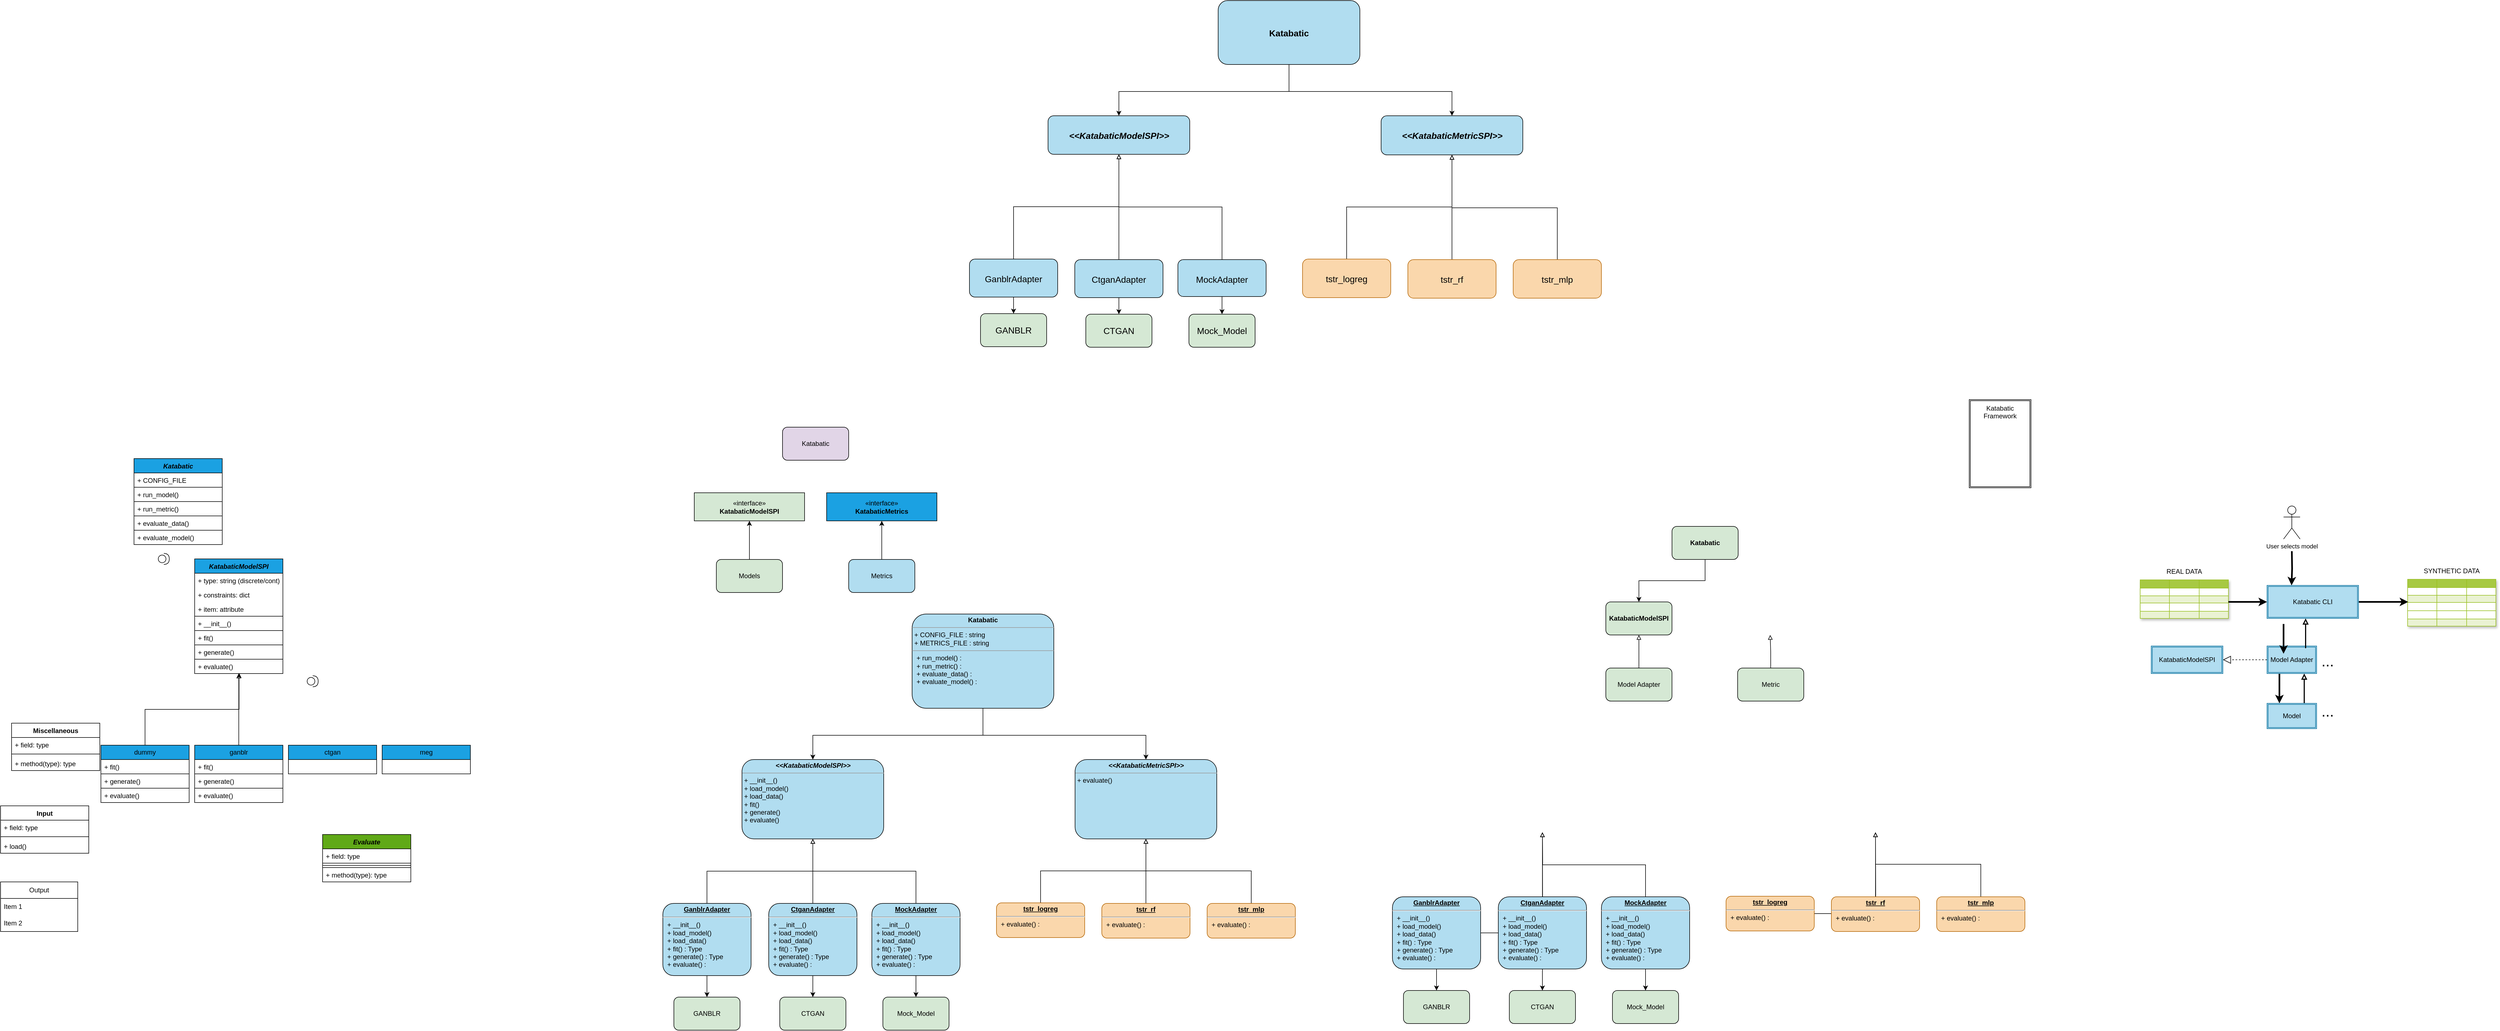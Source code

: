 <mxfile version="22.1.16" type="device">
  <diagram name="Page-1" id="i7JvG8cdJ4gOSr7KXsND">
    <mxGraphModel dx="1940" dy="1957" grid="0" gridSize="10" guides="1" tooltips="1" connect="1" arrows="1" fold="1" page="0" pageScale="1" pageWidth="827" pageHeight="1169" background="#FFFFFF" math="0" shadow="0">
      <root>
        <mxCell id="0" />
        <mxCell id="1" parent="0" />
        <mxCell id="XJmU0kUThvejPJpiqxQQ-1" value="Katabatic" style="rounded=1;whiteSpace=wrap;html=1;fillColor=#e1d5e7;strokeColor=#000000;fontColor=#000000;" parent="1" vertex="1">
          <mxGeometry x="988" y="-397" width="120" height="60" as="geometry" />
        </mxCell>
        <mxCell id="XJmU0kUThvejPJpiqxQQ-2" value="&lt;i&gt;KatabaticModelSPI&lt;/i&gt;" style="swimlane;fontStyle=1;align=center;verticalAlign=top;childLayout=stackLayout;horizontal=1;startSize=26;horizontalStack=0;resizeParent=1;resizeParentMax=0;resizeLast=0;collapsible=1;marginBottom=0;whiteSpace=wrap;html=1;fillColor=#1ba1e2;fontColor=#000000;strokeColor=#000000;" parent="1" vertex="1">
          <mxGeometry x="-78" y="-158" width="160" height="208" as="geometry" />
        </mxCell>
        <mxCell id="m-xUPWcNT1cz5ocmYWoy-12" value="+ type: string (discrete/cont)" style="text;strokeColor=none;fillColor=none;align=left;verticalAlign=top;spacingLeft=4;spacingRight=4;overflow=hidden;rotatable=0;points=[[0,0.5],[1,0.5]];portConstraint=eastwest;whiteSpace=wrap;html=1;fontColor=#000000;" parent="XJmU0kUThvejPJpiqxQQ-2" vertex="1">
          <mxGeometry y="26" width="160" height="26" as="geometry" />
        </mxCell>
        <mxCell id="m-xUPWcNT1cz5ocmYWoy-14" value="+ constraints: dict&amp;nbsp;" style="text;strokeColor=none;fillColor=none;align=left;verticalAlign=top;spacingLeft=4;spacingRight=4;overflow=hidden;rotatable=0;points=[[0,0.5],[1,0.5]];portConstraint=eastwest;whiteSpace=wrap;html=1;fontColor=#000000;" parent="XJmU0kUThvejPJpiqxQQ-2" vertex="1">
          <mxGeometry y="52" width="160" height="26" as="geometry" />
        </mxCell>
        <mxCell id="m-xUPWcNT1cz5ocmYWoy-13" value="+ item: attribute" style="text;strokeColor=none;fillColor=none;align=left;verticalAlign=top;spacingLeft=4;spacingRight=4;overflow=hidden;rotatable=0;points=[[0,0.5],[1,0.5]];portConstraint=eastwest;whiteSpace=wrap;html=1;fontColor=#000000;" parent="XJmU0kUThvejPJpiqxQQ-2" vertex="1">
          <mxGeometry y="78" width="160" height="26" as="geometry" />
        </mxCell>
        <mxCell id="XJmU0kUThvejPJpiqxQQ-3" value="+ __init__()" style="text;strokeColor=#000000;fillColor=none;align=left;verticalAlign=top;spacingLeft=4;spacingRight=4;overflow=hidden;rotatable=0;points=[[0,0.5],[1,0.5]];portConstraint=eastwest;whiteSpace=wrap;html=1;fontColor=#000000;" parent="XJmU0kUThvejPJpiqxQQ-2" vertex="1">
          <mxGeometry y="104" width="160" height="26" as="geometry" />
        </mxCell>
        <mxCell id="XJmU0kUThvejPJpiqxQQ-5" value="+ fit()" style="text;strokeColor=#000000;fillColor=none;align=left;verticalAlign=top;spacingLeft=4;spacingRight=4;overflow=hidden;rotatable=0;points=[[0,0.5],[1,0.5]];portConstraint=eastwest;whiteSpace=wrap;html=1;fontColor=#000000;" parent="XJmU0kUThvejPJpiqxQQ-2" vertex="1">
          <mxGeometry y="130" width="160" height="26" as="geometry" />
        </mxCell>
        <mxCell id="7RvZ6ujfD1toi3vZn5ir-1" value="+ generate()" style="text;strokeColor=#000000;fillColor=none;align=left;verticalAlign=top;spacingLeft=4;spacingRight=4;overflow=hidden;rotatable=0;points=[[0,0.5],[1,0.5]];portConstraint=eastwest;whiteSpace=wrap;html=1;fontColor=#000000;" parent="XJmU0kUThvejPJpiqxQQ-2" vertex="1">
          <mxGeometry y="156" width="160" height="26" as="geometry" />
        </mxCell>
        <mxCell id="7RvZ6ujfD1toi3vZn5ir-2" value="+ evaluate()" style="text;strokeColor=#000000;fillColor=none;align=left;verticalAlign=top;spacingLeft=4;spacingRight=4;overflow=hidden;rotatable=0;points=[[0,0.5],[1,0.5]];portConstraint=eastwest;whiteSpace=wrap;html=1;fontColor=#000000;" parent="XJmU0kUThvejPJpiqxQQ-2" vertex="1">
          <mxGeometry y="182" width="160" height="26" as="geometry" />
        </mxCell>
        <mxCell id="XJmU0kUThvejPJpiqxQQ-6" value="&lt;i&gt;Evaluate&lt;/i&gt;" style="swimlane;fontStyle=1;align=center;verticalAlign=top;childLayout=stackLayout;horizontal=1;startSize=26;horizontalStack=0;resizeParent=1;resizeParentMax=0;resizeLast=0;collapsible=1;marginBottom=0;whiteSpace=wrap;html=1;fillColor=#60a917;fontColor=#000000;strokeColor=#000000;" parent="1" vertex="1">
          <mxGeometry x="154" y="342" width="160" height="86" as="geometry" />
        </mxCell>
        <mxCell id="XJmU0kUThvejPJpiqxQQ-7" value="+ field: type" style="text;strokeColor=#000000;fillColor=none;align=left;verticalAlign=top;spacingLeft=4;spacingRight=4;overflow=hidden;rotatable=0;points=[[0,0.5],[1,0.5]];portConstraint=eastwest;whiteSpace=wrap;html=1;fontColor=#000000;" parent="XJmU0kUThvejPJpiqxQQ-6" vertex="1">
          <mxGeometry y="26" width="160" height="26" as="geometry" />
        </mxCell>
        <mxCell id="XJmU0kUThvejPJpiqxQQ-8" value="" style="line;strokeWidth=1;fillColor=none;align=left;verticalAlign=middle;spacingTop=-1;spacingLeft=3;spacingRight=3;rotatable=0;labelPosition=right;points=[];portConstraint=eastwest;strokeColor=#000000;fontColor=#000000;" parent="XJmU0kUThvejPJpiqxQQ-6" vertex="1">
          <mxGeometry y="52" width="160" height="8" as="geometry" />
        </mxCell>
        <mxCell id="XJmU0kUThvejPJpiqxQQ-9" value="+ method(type): type" style="text;strokeColor=#000000;fillColor=none;align=left;verticalAlign=top;spacingLeft=4;spacingRight=4;overflow=hidden;rotatable=0;points=[[0,0.5],[1,0.5]];portConstraint=eastwest;whiteSpace=wrap;html=1;fontColor=#000000;" parent="XJmU0kUThvejPJpiqxQQ-6" vertex="1">
          <mxGeometry y="60" width="160" height="26" as="geometry" />
        </mxCell>
        <mxCell id="XJmU0kUThvejPJpiqxQQ-10" value="Input" style="swimlane;fontStyle=1;align=center;verticalAlign=top;childLayout=stackLayout;horizontal=1;startSize=26;horizontalStack=0;resizeParent=1;resizeParentMax=0;resizeLast=0;collapsible=1;marginBottom=0;whiteSpace=wrap;html=1;" parent="1" vertex="1">
          <mxGeometry x="-430" y="290" width="160" height="86" as="geometry" />
        </mxCell>
        <mxCell id="XJmU0kUThvejPJpiqxQQ-11" value="+ field: type" style="text;strokeColor=none;fillColor=none;align=left;verticalAlign=top;spacingLeft=4;spacingRight=4;overflow=hidden;rotatable=0;points=[[0,0.5],[1,0.5]];portConstraint=eastwest;whiteSpace=wrap;html=1;" parent="XJmU0kUThvejPJpiqxQQ-10" vertex="1">
          <mxGeometry y="26" width="160" height="26" as="geometry" />
        </mxCell>
        <mxCell id="XJmU0kUThvejPJpiqxQQ-12" value="" style="line;strokeWidth=1;fillColor=none;align=left;verticalAlign=middle;spacingTop=-1;spacingLeft=3;spacingRight=3;rotatable=0;labelPosition=right;points=[];portConstraint=eastwest;strokeColor=inherit;" parent="XJmU0kUThvejPJpiqxQQ-10" vertex="1">
          <mxGeometry y="52" width="160" height="8" as="geometry" />
        </mxCell>
        <mxCell id="XJmU0kUThvejPJpiqxQQ-13" value="+ load()" style="text;strokeColor=none;fillColor=none;align=left;verticalAlign=top;spacingLeft=4;spacingRight=4;overflow=hidden;rotatable=0;points=[[0,0.5],[1,0.5]];portConstraint=eastwest;whiteSpace=wrap;html=1;" parent="XJmU0kUThvejPJpiqxQQ-10" vertex="1">
          <mxGeometry y="60" width="160" height="26" as="geometry" />
        </mxCell>
        <mxCell id="XJmU0kUThvejPJpiqxQQ-14" value="Miscellaneous" style="swimlane;fontStyle=1;align=center;verticalAlign=top;childLayout=stackLayout;horizontal=1;startSize=26;horizontalStack=0;resizeParent=1;resizeParentMax=0;resizeLast=0;collapsible=1;marginBottom=0;whiteSpace=wrap;html=1;" parent="1" vertex="1">
          <mxGeometry x="-410" y="140" width="160" height="86" as="geometry" />
        </mxCell>
        <mxCell id="XJmU0kUThvejPJpiqxQQ-15" value="+ field: type" style="text;strokeColor=none;fillColor=none;align=left;verticalAlign=top;spacingLeft=4;spacingRight=4;overflow=hidden;rotatable=0;points=[[0,0.5],[1,0.5]];portConstraint=eastwest;whiteSpace=wrap;html=1;" parent="XJmU0kUThvejPJpiqxQQ-14" vertex="1">
          <mxGeometry y="26" width="160" height="26" as="geometry" />
        </mxCell>
        <mxCell id="XJmU0kUThvejPJpiqxQQ-16" value="" style="line;strokeWidth=1;fillColor=none;align=left;verticalAlign=middle;spacingTop=-1;spacingLeft=3;spacingRight=3;rotatable=0;labelPosition=right;points=[];portConstraint=eastwest;strokeColor=inherit;" parent="XJmU0kUThvejPJpiqxQQ-14" vertex="1">
          <mxGeometry y="52" width="160" height="8" as="geometry" />
        </mxCell>
        <mxCell id="XJmU0kUThvejPJpiqxQQ-17" value="+ method(type): type" style="text;strokeColor=none;fillColor=none;align=left;verticalAlign=top;spacingLeft=4;spacingRight=4;overflow=hidden;rotatable=0;points=[[0,0.5],[1,0.5]];portConstraint=eastwest;whiteSpace=wrap;html=1;" parent="XJmU0kUThvejPJpiqxQQ-14" vertex="1">
          <mxGeometry y="60" width="160" height="26" as="geometry" />
        </mxCell>
        <mxCell id="7RvZ6ujfD1toi3vZn5ir-8" style="edgeStyle=orthogonalEdgeStyle;rounded=0;orthogonalLoop=1;jettySize=auto;html=1;exitX=0.5;exitY=0;exitDx=0;exitDy=0;endArrow=block;endFill=0;fontColor=#000000;strokeColor=#000000;" parent="1" source="7RvZ6ujfD1toi3vZn5ir-3" target="XJmU0kUThvejPJpiqxQQ-2" edge="1">
          <mxGeometry relative="1" as="geometry" />
        </mxCell>
        <mxCell id="7RvZ6ujfD1toi3vZn5ir-3" value="ganblr" style="swimlane;fontStyle=0;childLayout=stackLayout;horizontal=1;startSize=26;fillColor=#1ba1e2;horizontalStack=0;resizeParent=1;resizeParentMax=0;resizeLast=0;collapsible=1;marginBottom=0;whiteSpace=wrap;html=1;fontColor=#000000;strokeColor=#000000;" parent="1" vertex="1">
          <mxGeometry x="-78" y="180" width="160" height="104" as="geometry" />
        </mxCell>
        <mxCell id="7RvZ6ujfD1toi3vZn5ir-4" value="+ fit()" style="text;strokeColor=#000000;fillColor=none;align=left;verticalAlign=top;spacingLeft=4;spacingRight=4;overflow=hidden;rotatable=0;points=[[0,0.5],[1,0.5]];portConstraint=eastwest;whiteSpace=wrap;html=1;fontColor=#000000;" parent="7RvZ6ujfD1toi3vZn5ir-3" vertex="1">
          <mxGeometry y="26" width="160" height="26" as="geometry" />
        </mxCell>
        <mxCell id="7RvZ6ujfD1toi3vZn5ir-5" value="+ generate()" style="text;strokeColor=#000000;fillColor=none;align=left;verticalAlign=top;spacingLeft=4;spacingRight=4;overflow=hidden;rotatable=0;points=[[0,0.5],[1,0.5]];portConstraint=eastwest;whiteSpace=wrap;html=1;fontColor=#000000;" parent="7RvZ6ujfD1toi3vZn5ir-3" vertex="1">
          <mxGeometry y="52" width="160" height="26" as="geometry" />
        </mxCell>
        <mxCell id="7RvZ6ujfD1toi3vZn5ir-6" value="+ evaluate()" style="text;strokeColor=#000000;fillColor=none;align=left;verticalAlign=top;spacingLeft=4;spacingRight=4;overflow=hidden;rotatable=0;points=[[0,0.5],[1,0.5]];portConstraint=eastwest;whiteSpace=wrap;html=1;fontColor=#000000;" parent="7RvZ6ujfD1toi3vZn5ir-3" vertex="1">
          <mxGeometry y="78" width="160" height="26" as="geometry" />
        </mxCell>
        <mxCell id="7RvZ6ujfD1toi3vZn5ir-18" value="dummy" style="swimlane;fontStyle=0;childLayout=stackLayout;horizontal=1;startSize=26;fillColor=#1ba1e2;horizontalStack=0;resizeParent=1;resizeParentMax=0;resizeLast=0;collapsible=1;marginBottom=0;whiteSpace=wrap;html=1;fontColor=#000000;strokeColor=#000000;" parent="1" vertex="1">
          <mxGeometry x="-248" y="180" width="160" height="104" as="geometry" />
        </mxCell>
        <mxCell id="7RvZ6ujfD1toi3vZn5ir-19" value="+ fit()" style="text;strokeColor=#000000;fillColor=none;align=left;verticalAlign=top;spacingLeft=4;spacingRight=4;overflow=hidden;rotatable=0;points=[[0,0.5],[1,0.5]];portConstraint=eastwest;whiteSpace=wrap;html=1;fontColor=#000000;" parent="7RvZ6ujfD1toi3vZn5ir-18" vertex="1">
          <mxGeometry y="26" width="160" height="26" as="geometry" />
        </mxCell>
        <mxCell id="7RvZ6ujfD1toi3vZn5ir-20" value="+ generate()" style="text;strokeColor=#000000;fillColor=none;align=left;verticalAlign=top;spacingLeft=4;spacingRight=4;overflow=hidden;rotatable=0;points=[[0,0.5],[1,0.5]];portConstraint=eastwest;whiteSpace=wrap;html=1;fontColor=#000000;" parent="7RvZ6ujfD1toi3vZn5ir-18" vertex="1">
          <mxGeometry y="52" width="160" height="26" as="geometry" />
        </mxCell>
        <mxCell id="7RvZ6ujfD1toi3vZn5ir-21" value="+ evaluate()" style="text;strokeColor=#000000;fillColor=none;align=left;verticalAlign=top;spacingLeft=4;spacingRight=4;overflow=hidden;rotatable=0;points=[[0,0.5],[1,0.5]];portConstraint=eastwest;whiteSpace=wrap;html=1;fontColor=#000000;" parent="7RvZ6ujfD1toi3vZn5ir-18" vertex="1">
          <mxGeometry y="78" width="160" height="26" as="geometry" />
        </mxCell>
        <mxCell id="-B3gqVkwB4poHkJ_S-3c-1" value="Output" style="swimlane;fontStyle=0;childLayout=stackLayout;horizontal=1;startSize=30;horizontalStack=0;resizeParent=1;resizeParentMax=0;resizeLast=0;collapsible=1;marginBottom=0;whiteSpace=wrap;html=1;" parent="1" vertex="1">
          <mxGeometry x="-430" y="428" width="140" height="90" as="geometry" />
        </mxCell>
        <mxCell id="-B3gqVkwB4poHkJ_S-3c-2" value="Item 1" style="text;strokeColor=none;fillColor=none;align=left;verticalAlign=middle;spacingLeft=4;spacingRight=4;overflow=hidden;points=[[0,0.5],[1,0.5]];portConstraint=eastwest;rotatable=0;whiteSpace=wrap;html=1;" parent="-B3gqVkwB4poHkJ_S-3c-1" vertex="1">
          <mxGeometry y="30" width="140" height="30" as="geometry" />
        </mxCell>
        <mxCell id="-B3gqVkwB4poHkJ_S-3c-3" value="Item 2" style="text;strokeColor=none;fillColor=none;align=left;verticalAlign=middle;spacingLeft=4;spacingRight=4;overflow=hidden;points=[[0,0.5],[1,0.5]];portConstraint=eastwest;rotatable=0;whiteSpace=wrap;html=1;" parent="-B3gqVkwB4poHkJ_S-3c-1" vertex="1">
          <mxGeometry y="60" width="140" height="30" as="geometry" />
        </mxCell>
        <mxCell id="m-xUPWcNT1cz5ocmYWoy-2" value="ctgan" style="swimlane;fontStyle=0;childLayout=stackLayout;horizontal=1;startSize=26;fillColor=#1ba1e2;horizontalStack=0;resizeParent=1;resizeParentMax=0;resizeLast=0;collapsible=1;marginBottom=0;whiteSpace=wrap;html=1;fontColor=#000000;strokeColor=#000000;" parent="1" vertex="1">
          <mxGeometry x="92" y="180" width="160" height="52" as="geometry" />
        </mxCell>
        <mxCell id="m-xUPWcNT1cz5ocmYWoy-6" value="meg" style="swimlane;fontStyle=0;childLayout=stackLayout;horizontal=1;startSize=26;fillColor=#1ba1e2;horizontalStack=0;resizeParent=1;resizeParentMax=0;resizeLast=0;collapsible=1;marginBottom=0;whiteSpace=wrap;html=1;fontColor=#000000;strokeColor=#000000;" parent="1" vertex="1">
          <mxGeometry x="262" y="180" width="160" height="52" as="geometry" />
        </mxCell>
        <mxCell id="m-xUPWcNT1cz5ocmYWoy-10" style="edgeStyle=orthogonalEdgeStyle;rounded=0;orthogonalLoop=1;jettySize=auto;html=1;exitX=0.5;exitY=0;exitDx=0;exitDy=0;entryX=0.503;entryY=0.962;entryDx=0;entryDy=0;entryPerimeter=0;fontColor=#000000;strokeColor=#000000;" parent="1" source="7RvZ6ujfD1toi3vZn5ir-18" target="7RvZ6ujfD1toi3vZn5ir-2" edge="1">
          <mxGeometry relative="1" as="geometry" />
        </mxCell>
        <mxCell id="m-xUPWcNT1cz5ocmYWoy-11" value="«interface»&lt;br&gt;&lt;b&gt;KatabaticModelSPI&lt;/b&gt;" style="html=1;whiteSpace=wrap;fillColor=#d5e8d4;strokeColor=#000000;fontColor=#000000;" parent="1" vertex="1">
          <mxGeometry x="828" y="-278" width="200" height="51" as="geometry" />
        </mxCell>
        <mxCell id="m-xUPWcNT1cz5ocmYWoy-15" value="" style="shape=providedRequiredInterface;html=1;verticalLabelPosition=bottom;sketch=0;" parent="1" vertex="1">
          <mxGeometry x="126" y="54" width="20" height="20" as="geometry" />
        </mxCell>
        <mxCell id="m-xUPWcNT1cz5ocmYWoy-23" style="edgeStyle=orthogonalEdgeStyle;rounded=0;orthogonalLoop=1;jettySize=auto;html=1;strokeColor=#000000;" parent="1" source="m-xUPWcNT1cz5ocmYWoy-20" target="m-xUPWcNT1cz5ocmYWoy-11" edge="1">
          <mxGeometry relative="1" as="geometry" />
        </mxCell>
        <mxCell id="m-xUPWcNT1cz5ocmYWoy-20" value="Models" style="rounded=1;whiteSpace=wrap;html=1;fillColor=#d5e8d4;strokeColor=#000000;fontColor=#000000;" parent="1" vertex="1">
          <mxGeometry x="868" y="-157" width="120" height="60" as="geometry" />
        </mxCell>
        <mxCell id="m-xUPWcNT1cz5ocmYWoy-24" style="edgeStyle=orthogonalEdgeStyle;rounded=0;orthogonalLoop=1;jettySize=auto;html=1;exitX=0.5;exitY=0;exitDx=0;exitDy=0;strokeColor=#000000;" parent="1" source="m-xUPWcNT1cz5ocmYWoy-21" target="m-xUPWcNT1cz5ocmYWoy-22" edge="1">
          <mxGeometry relative="1" as="geometry" />
        </mxCell>
        <mxCell id="m-xUPWcNT1cz5ocmYWoy-21" value="Metrics" style="rounded=1;whiteSpace=wrap;html=1;fillColor=#b1ddf0;strokeColor=#000000;fontColor=#000000;" parent="1" vertex="1">
          <mxGeometry x="1108" y="-157" width="120" height="60" as="geometry" />
        </mxCell>
        <mxCell id="m-xUPWcNT1cz5ocmYWoy-22" value="«interface»&lt;br&gt;&lt;b&gt;KatabaticMetrics&lt;/b&gt;" style="html=1;whiteSpace=wrap;fillColor=#1ba1e2;fontColor=#000000;strokeColor=#000000;" parent="1" vertex="1">
          <mxGeometry x="1068" y="-278" width="200" height="51" as="geometry" />
        </mxCell>
        <mxCell id="SRl0MXrCcEwVmlMT_6_e-1" value="&lt;i&gt;Katabatic&lt;/i&gt;" style="swimlane;fontStyle=1;align=center;verticalAlign=top;childLayout=stackLayout;horizontal=1;startSize=26;horizontalStack=0;resizeParent=1;resizeParentMax=0;resizeLast=0;collapsible=1;marginBottom=0;whiteSpace=wrap;html=1;fillColor=#1ba1e2;fontColor=#000000;strokeColor=#000000;" parent="1" vertex="1">
          <mxGeometry x="-188" y="-340" width="160" height="156" as="geometry" />
        </mxCell>
        <mxCell id="SRl0MXrCcEwVmlMT_6_e-5" value="+ CONFIG_FILE" style="text;strokeColor=#000000;fillColor=none;align=left;verticalAlign=top;spacingLeft=4;spacingRight=4;overflow=hidden;rotatable=0;points=[[0,0.5],[1,0.5]];portConstraint=eastwest;whiteSpace=wrap;html=1;fontColor=#000000;" parent="SRl0MXrCcEwVmlMT_6_e-1" vertex="1">
          <mxGeometry y="26" width="160" height="26" as="geometry" />
        </mxCell>
        <mxCell id="SRl0MXrCcEwVmlMT_6_e-6" value="+ run_model()" style="text;strokeColor=#000000;fillColor=none;align=left;verticalAlign=top;spacingLeft=4;spacingRight=4;overflow=hidden;rotatable=0;points=[[0,0.5],[1,0.5]];portConstraint=eastwest;whiteSpace=wrap;html=1;fontColor=#000000;" parent="SRl0MXrCcEwVmlMT_6_e-1" vertex="1">
          <mxGeometry y="52" width="160" height="26" as="geometry" />
        </mxCell>
        <mxCell id="SRl0MXrCcEwVmlMT_6_e-7" value="+ run_metric()" style="text;strokeColor=#000000;fillColor=none;align=left;verticalAlign=top;spacingLeft=4;spacingRight=4;overflow=hidden;rotatable=0;points=[[0,0.5],[1,0.5]];portConstraint=eastwest;whiteSpace=wrap;html=1;fontColor=#000000;" parent="SRl0MXrCcEwVmlMT_6_e-1" vertex="1">
          <mxGeometry y="78" width="160" height="26" as="geometry" />
        </mxCell>
        <mxCell id="SRl0MXrCcEwVmlMT_6_e-8" value="+ evaluate_data()" style="text;strokeColor=#000000;fillColor=none;align=left;verticalAlign=top;spacingLeft=4;spacingRight=4;overflow=hidden;rotatable=0;points=[[0,0.5],[1,0.5]];portConstraint=eastwest;whiteSpace=wrap;html=1;fontColor=#000000;" parent="SRl0MXrCcEwVmlMT_6_e-1" vertex="1">
          <mxGeometry y="104" width="160" height="26" as="geometry" />
        </mxCell>
        <mxCell id="SRl0MXrCcEwVmlMT_6_e-10" value="+ evaluate_model()" style="text;strokeColor=none;fillColor=none;align=left;verticalAlign=top;spacingLeft=4;spacingRight=4;overflow=hidden;rotatable=0;points=[[0,0.5],[1,0.5]];portConstraint=eastwest;whiteSpace=wrap;html=1;fontColor=#000000;" parent="SRl0MXrCcEwVmlMT_6_e-1" vertex="1">
          <mxGeometry y="130" width="160" height="26" as="geometry" />
        </mxCell>
        <mxCell id="SRl0MXrCcEwVmlMT_6_e-9" value="" style="shape=providedRequiredInterface;html=1;verticalLabelPosition=bottom;sketch=0;" parent="1" vertex="1">
          <mxGeometry x="-144" y="-168" width="20" height="20" as="geometry" />
        </mxCell>
        <mxCell id="SRl0MXrCcEwVmlMT_6_e-20" style="edgeStyle=orthogonalEdgeStyle;rounded=0;orthogonalLoop=1;jettySize=auto;html=1;entryX=0.5;entryY=1;entryDx=0;entryDy=0;strokeColor=#000000;endArrow=block;endFill=0;" parent="1" source="SRl0MXrCcEwVmlMT_6_e-15" target="SRl0MXrCcEwVmlMT_6_e-17" edge="1">
          <mxGeometry relative="1" as="geometry" />
        </mxCell>
        <mxCell id="SRl0MXrCcEwVmlMT_6_e-27" style="edgeStyle=orthogonalEdgeStyle;rounded=0;orthogonalLoop=1;jettySize=auto;html=1;entryX=0.5;entryY=0;entryDx=0;entryDy=0;strokeColor=#000000;" parent="1" source="SRl0MXrCcEwVmlMT_6_e-15" target="SRl0MXrCcEwVmlMT_6_e-24" edge="1">
          <mxGeometry relative="1" as="geometry" />
        </mxCell>
        <mxCell id="SRl0MXrCcEwVmlMT_6_e-15" value="&lt;p style=&quot;margin:0px;margin-top:4px;text-align:center;text-decoration:underline;&quot;&gt;&lt;b&gt;GanblrAdapter&lt;/b&gt;&lt;/p&gt;&lt;hr&gt;&lt;p style=&quot;margin:0px;margin-left:8px;&quot;&gt;+ __init__()&lt;/p&gt;&lt;p style=&quot;margin:0px;margin-left:8px;&quot;&gt;+ load_model()&amp;nbsp;&lt;br&gt;+ load_data()&lt;br&gt;+ fit()&amp;nbsp;: Type&lt;br&gt;+ generate()&amp;nbsp;: Type&lt;br&gt;+ evaluate() :&amp;nbsp;&lt;br&gt;&lt;/p&gt;&lt;p style=&quot;margin:0px;margin-left:8px;&quot;&gt;&lt;br&gt;&lt;/p&gt;" style="verticalAlign=top;align=left;overflow=fill;fontSize=12;fontFamily=Helvetica;html=1;whiteSpace=wrap;fillColor=#b1ddf0;strokeColor=#000000;fontColor=#000000;rounded=1;" parent="1" vertex="1">
          <mxGeometry x="771" y="467" width="160" height="131" as="geometry" />
        </mxCell>
        <mxCell id="SRl0MXrCcEwVmlMT_6_e-37" style="edgeStyle=orthogonalEdgeStyle;rounded=0;orthogonalLoop=1;jettySize=auto;html=1;entryX=0.5;entryY=0;entryDx=0;entryDy=0;strokeColor=#000000;" parent="1" source="SRl0MXrCcEwVmlMT_6_e-16" target="SRl0MXrCcEwVmlMT_6_e-23" edge="1">
          <mxGeometry relative="1" as="geometry">
            <Array as="points">
              <mxPoint x="1351" y="162" />
              <mxPoint x="1647" y="162" />
            </Array>
          </mxGeometry>
        </mxCell>
        <mxCell id="SRl0MXrCcEwVmlMT_6_e-38" style="edgeStyle=orthogonalEdgeStyle;rounded=0;orthogonalLoop=1;jettySize=auto;html=1;entryX=0.5;entryY=0;entryDx=0;entryDy=0;strokeColor=#000000;" parent="1" source="SRl0MXrCcEwVmlMT_6_e-16" target="SRl0MXrCcEwVmlMT_6_e-17" edge="1">
          <mxGeometry relative="1" as="geometry">
            <Array as="points">
              <mxPoint x="1351" y="162" />
              <mxPoint x="1043" y="162" />
            </Array>
          </mxGeometry>
        </mxCell>
        <mxCell id="SRl0MXrCcEwVmlMT_6_e-16" value="&lt;p style=&quot;margin:0px;margin-top:4px;text-align:center;&quot;&gt;&lt;b&gt;Katabatic&lt;/b&gt;&lt;/p&gt;&lt;hr size=&quot;1&quot;&gt;&lt;p style=&quot;margin:0px;margin-left:4px;&quot;&gt;+ CONFIG_FILE : string&lt;br&gt;+ METRICS_FILE : string&lt;/p&gt;&lt;hr size=&quot;1&quot;&gt;&lt;p style=&quot;margin: 0px 0px 0px 8px;&quot;&gt;+ run_model() :&amp;nbsp;&lt;br&gt;&lt;/p&gt;&lt;p style=&quot;margin: 0px 0px 0px 8px;&quot;&gt;+ run_metric() :&amp;nbsp;&lt;br&gt;&lt;/p&gt;&lt;p style=&quot;margin: 0px 0px 0px 8px;&quot;&gt;+ evaluate_data() :&amp;nbsp;&lt;br&gt;&lt;/p&gt;&lt;p style=&quot;margin: 0px 0px 0px 8px;&quot;&gt;+ evaluate_model() :&amp;nbsp;&lt;br&gt;&lt;/p&gt;&lt;p style=&quot;margin: 0px 0px 0px 8px;&quot;&gt;&lt;br&gt;&lt;/p&gt;" style="verticalAlign=top;align=left;overflow=fill;fontSize=12;fontFamily=Helvetica;html=1;whiteSpace=wrap;fillColor=#b1ddf0;strokeColor=#000000;fontColor=#000000;rounded=1;" parent="1" vertex="1">
          <mxGeometry x="1223" y="-58" width="257" height="171" as="geometry" />
        </mxCell>
        <mxCell id="SRl0MXrCcEwVmlMT_6_e-17" value="&lt;p style=&quot;margin:0px;margin-top:4px;text-align:center;&quot;&gt;&lt;i&gt;&lt;b&gt;&amp;lt;&amp;lt;KatabaticModelSPI&amp;gt;&amp;gt;&lt;/b&gt;&lt;/i&gt;&lt;/p&gt;&lt;hr size=&quot;1&quot;&gt;&amp;nbsp;+ __init__()&lt;br&gt;&amp;nbsp;+ load_model()&amp;nbsp;&lt;br&gt;&amp;nbsp;+ load_data()&lt;br&gt;&amp;nbsp;+ fit()&amp;nbsp;&lt;br&gt;&amp;nbsp;+ generate()&amp;nbsp;&lt;br&gt;&amp;nbsp;+ evaluate()&amp;nbsp;&lt;span style=&quot;background-color: initial;&quot;&gt;&lt;br&gt;&lt;/span&gt;" style="verticalAlign=top;align=left;overflow=fill;fontSize=12;fontFamily=Helvetica;html=1;whiteSpace=wrap;fillColor=#b1ddf0;strokeColor=#000000;fontColor=#000000;rounded=1;" parent="1" vertex="1">
          <mxGeometry x="914.5" y="206" width="257" height="144" as="geometry" />
        </mxCell>
        <mxCell id="SRl0MXrCcEwVmlMT_6_e-21" style="edgeStyle=orthogonalEdgeStyle;rounded=0;orthogonalLoop=1;jettySize=auto;html=1;entryX=0.5;entryY=1;entryDx=0;entryDy=0;strokeColor=#000000;endArrow=block;endFill=0;" parent="1" source="SRl0MXrCcEwVmlMT_6_e-18" target="SRl0MXrCcEwVmlMT_6_e-17" edge="1">
          <mxGeometry relative="1" as="geometry" />
        </mxCell>
        <mxCell id="SRl0MXrCcEwVmlMT_6_e-28" style="edgeStyle=orthogonalEdgeStyle;rounded=0;orthogonalLoop=1;jettySize=auto;html=1;entryX=0.5;entryY=0;entryDx=0;entryDy=0;strokeColor=#000000;" parent="1" source="SRl0MXrCcEwVmlMT_6_e-18" target="SRl0MXrCcEwVmlMT_6_e-25" edge="1">
          <mxGeometry relative="1" as="geometry" />
        </mxCell>
        <mxCell id="SRl0MXrCcEwVmlMT_6_e-18" value="&lt;p style=&quot;margin:0px;margin-top:4px;text-align:center;text-decoration:underline;&quot;&gt;&lt;b&gt;CtganAdapter&lt;/b&gt;&lt;/p&gt;&lt;hr&gt;&lt;p style=&quot;margin:0px;margin-left:8px;&quot;&gt;+ __init__()&lt;/p&gt;&lt;p style=&quot;margin:0px;margin-left:8px;&quot;&gt;+ load_model()&amp;nbsp;&lt;br&gt;+ load_data()&lt;br&gt;+ fit()&amp;nbsp;: Type&lt;br&gt;+ generate()&amp;nbsp;: Type&lt;br&gt;+ evaluate() :&amp;nbsp;&lt;br&gt;&lt;/p&gt;&lt;p style=&quot;margin:0px;margin-left:8px;&quot;&gt;&lt;br&gt;&lt;/p&gt;" style="verticalAlign=top;align=left;overflow=fill;fontSize=12;fontFamily=Helvetica;html=1;whiteSpace=wrap;fillColor=#b1ddf0;strokeColor=#000000;fontColor=#000000;rounded=1;" parent="1" vertex="1">
          <mxGeometry x="963" y="467" width="160" height="131" as="geometry" />
        </mxCell>
        <mxCell id="SRl0MXrCcEwVmlMT_6_e-22" style="edgeStyle=orthogonalEdgeStyle;rounded=0;orthogonalLoop=1;jettySize=auto;html=1;exitX=0.5;exitY=0;exitDx=0;exitDy=0;entryX=0.5;entryY=1;entryDx=0;entryDy=0;strokeColor=#000000;endArrow=block;endFill=0;" parent="1" source="SRl0MXrCcEwVmlMT_6_e-19" target="SRl0MXrCcEwVmlMT_6_e-17" edge="1">
          <mxGeometry relative="1" as="geometry" />
        </mxCell>
        <mxCell id="SRl0MXrCcEwVmlMT_6_e-29" style="edgeStyle=orthogonalEdgeStyle;rounded=0;orthogonalLoop=1;jettySize=auto;html=1;entryX=0.5;entryY=0;entryDx=0;entryDy=0;strokeColor=#000000;" parent="1" source="SRl0MXrCcEwVmlMT_6_e-19" target="SRl0MXrCcEwVmlMT_6_e-26" edge="1">
          <mxGeometry relative="1" as="geometry" />
        </mxCell>
        <mxCell id="SRl0MXrCcEwVmlMT_6_e-19" value="&lt;p style=&quot;margin:0px;margin-top:4px;text-align:center;text-decoration:underline;&quot;&gt;&lt;b&gt;MockAdapter&lt;/b&gt;&lt;/p&gt;&lt;hr&gt;&lt;p style=&quot;margin:0px;margin-left:8px;&quot;&gt;+ __init__()&lt;/p&gt;&lt;p style=&quot;margin:0px;margin-left:8px;&quot;&gt;+ load_model()&amp;nbsp;&lt;br&gt;+ load_data()&lt;br&gt;+ fit()&amp;nbsp;: Type&lt;br&gt;+ generate()&amp;nbsp;: Type&lt;br&gt;+ evaluate() :&amp;nbsp;&lt;br&gt;&lt;/p&gt;&lt;p style=&quot;margin:0px;margin-left:8px;&quot;&gt;&lt;br&gt;&lt;/p&gt;" style="verticalAlign=top;align=left;overflow=fill;fontSize=12;fontFamily=Helvetica;html=1;whiteSpace=wrap;fillColor=#b1ddf0;strokeColor=#000000;fontColor=#000000;rounded=1;" parent="1" vertex="1">
          <mxGeometry x="1150" y="467" width="160" height="131" as="geometry" />
        </mxCell>
        <mxCell id="SRl0MXrCcEwVmlMT_6_e-23" value="&lt;p style=&quot;margin:0px;margin-top:4px;text-align:center;&quot;&gt;&lt;i&gt;&lt;b&gt;&amp;lt;&amp;lt;KatabaticMetricSPI&amp;gt;&amp;gt;&lt;/b&gt;&lt;/i&gt;&lt;/p&gt;&lt;hr size=&quot;1&quot;&gt;&amp;nbsp;+ evaluate()&amp;nbsp;&lt;span style=&quot;background-color: initial;&quot;&gt;&lt;br&gt;&lt;/span&gt;" style="verticalAlign=top;align=left;overflow=fill;fontSize=12;fontFamily=Helvetica;html=1;whiteSpace=wrap;fillColor=#b1ddf0;strokeColor=#000000;fontColor=#000000;rounded=1;" parent="1" vertex="1">
          <mxGeometry x="1518.5" y="206" width="257" height="144" as="geometry" />
        </mxCell>
        <mxCell id="SRl0MXrCcEwVmlMT_6_e-24" value="GANBLR" style="rounded=1;whiteSpace=wrap;html=1;fillColor=#d5e8d4;strokeColor=#000000;fontColor=#000000;" parent="1" vertex="1">
          <mxGeometry x="791" y="637" width="120" height="60" as="geometry" />
        </mxCell>
        <mxCell id="SRl0MXrCcEwVmlMT_6_e-25" value="CTGAN" style="rounded=1;whiteSpace=wrap;html=1;fillColor=#d5e8d4;strokeColor=#000000;fontColor=#000000;" parent="1" vertex="1">
          <mxGeometry x="983" y="637" width="120" height="60" as="geometry" />
        </mxCell>
        <mxCell id="SRl0MXrCcEwVmlMT_6_e-26" value="Mock_Model" style="rounded=1;whiteSpace=wrap;html=1;fillColor=#d5e8d4;strokeColor=#000000;fontColor=#000000;" parent="1" vertex="1">
          <mxGeometry x="1170" y="637" width="120" height="60" as="geometry" />
        </mxCell>
        <mxCell id="SRl0MXrCcEwVmlMT_6_e-33" style="edgeStyle=orthogonalEdgeStyle;rounded=0;orthogonalLoop=1;jettySize=auto;html=1;entryX=0.5;entryY=1;entryDx=0;entryDy=0;strokeColor=#000000;endArrow=block;endFill=0;" parent="1" source="SRl0MXrCcEwVmlMT_6_e-30" target="SRl0MXrCcEwVmlMT_6_e-23" edge="1">
          <mxGeometry relative="1" as="geometry" />
        </mxCell>
        <mxCell id="SRl0MXrCcEwVmlMT_6_e-30" value="&lt;p style=&quot;margin:0px;margin-top:4px;text-align:center;text-decoration:underline;&quot;&gt;&lt;b&gt;tstr_logreg&lt;/b&gt;&lt;/p&gt;&lt;hr&gt;&lt;p style=&quot;margin:0px;margin-left:8px;&quot;&gt;&lt;span style=&quot;background-color: initial;&quot;&gt;+ evaluate() :&amp;nbsp;&lt;/span&gt;&lt;/p&gt;&lt;p style=&quot;margin:0px;margin-left:8px;&quot;&gt;&lt;br&gt;&lt;/p&gt;" style="verticalAlign=top;align=left;overflow=fill;fontSize=12;fontFamily=Helvetica;html=1;whiteSpace=wrap;fillColor=#fad7ac;strokeColor=#b46504;rounded=1;fontColor=#000000;" parent="1" vertex="1">
          <mxGeometry x="1376" y="466" width="160" height="63" as="geometry" />
        </mxCell>
        <mxCell id="SRl0MXrCcEwVmlMT_6_e-34" style="edgeStyle=orthogonalEdgeStyle;rounded=0;orthogonalLoop=1;jettySize=auto;html=1;entryX=0.5;entryY=1;entryDx=0;entryDy=0;strokeColor=#000000;endArrow=block;endFill=0;" parent="1" source="SRl0MXrCcEwVmlMT_6_e-31" target="SRl0MXrCcEwVmlMT_6_e-23" edge="1">
          <mxGeometry relative="1" as="geometry" />
        </mxCell>
        <mxCell id="SRl0MXrCcEwVmlMT_6_e-31" value="&lt;p style=&quot;margin:0px;margin-top:4px;text-align:center;text-decoration:underline;&quot;&gt;&lt;b&gt;tstr_rf&lt;/b&gt;&lt;/p&gt;&lt;hr&gt;&lt;p style=&quot;margin:0px;margin-left:8px;&quot;&gt;&lt;span style=&quot;background-color: initial;&quot;&gt;+ evaluate() :&amp;nbsp;&lt;/span&gt;&lt;/p&gt;&lt;p style=&quot;margin:0px;margin-left:8px;&quot;&gt;&lt;br&gt;&lt;/p&gt;" style="verticalAlign=top;align=left;overflow=fill;fontSize=12;fontFamily=Helvetica;html=1;whiteSpace=wrap;fillColor=#fad7ac;strokeColor=#b46504;rounded=1;fontColor=#000000;" parent="1" vertex="1">
          <mxGeometry x="1567" y="467" width="160" height="63" as="geometry" />
        </mxCell>
        <mxCell id="SRl0MXrCcEwVmlMT_6_e-35" style="edgeStyle=orthogonalEdgeStyle;rounded=0;orthogonalLoop=1;jettySize=auto;html=1;entryX=0.5;entryY=1;entryDx=0;entryDy=0;strokeColor=#000000;endArrow=block;endFill=0;" parent="1" source="SRl0MXrCcEwVmlMT_6_e-32" target="SRl0MXrCcEwVmlMT_6_e-23" edge="1">
          <mxGeometry relative="1" as="geometry">
            <Array as="points">
              <mxPoint x="1838" y="408" />
              <mxPoint x="1647" y="408" />
            </Array>
          </mxGeometry>
        </mxCell>
        <mxCell id="SRl0MXrCcEwVmlMT_6_e-32" value="&lt;p style=&quot;margin:0px;margin-top:4px;text-align:center;text-decoration:underline;&quot;&gt;&lt;b&gt;tstr_mlp&lt;/b&gt;&lt;/p&gt;&lt;hr&gt;&lt;p style=&quot;margin:0px;margin-left:8px;&quot;&gt;&lt;span style=&quot;background-color: initial;&quot;&gt;+ evaluate() :&amp;nbsp;&lt;/span&gt;&lt;/p&gt;&lt;p style=&quot;margin:0px;margin-left:8px;&quot;&gt;&lt;br&gt;&lt;/p&gt;" style="verticalAlign=top;align=left;overflow=fill;fontSize=12;fontFamily=Helvetica;html=1;whiteSpace=wrap;fillColor=#fad7ac;strokeColor=#b46504;rounded=1;fontColor=#000000;" parent="1" vertex="1">
          <mxGeometry x="1758" y="467" width="160" height="63" as="geometry" />
        </mxCell>
        <mxCell id="mCZMwZIDAQz8-4VZv1Cd-1" style="edgeStyle=orthogonalEdgeStyle;rounded=0;orthogonalLoop=1;jettySize=auto;html=1;entryX=0.5;entryY=1;entryDx=0;entryDy=0;strokeColor=#000000;endArrow=block;endFill=0;" parent="1" source="mCZMwZIDAQz8-4VZv1Cd-3" edge="1">
          <mxGeometry relative="1" as="geometry">
            <mxPoint x="2366" y="338.0" as="targetPoint" />
          </mxGeometry>
        </mxCell>
        <mxCell id="mCZMwZIDAQz8-4VZv1Cd-2" style="edgeStyle=orthogonalEdgeStyle;rounded=0;orthogonalLoop=1;jettySize=auto;html=1;entryX=0.5;entryY=0;entryDx=0;entryDy=0;strokeColor=#000000;" parent="1" source="mCZMwZIDAQz8-4VZv1Cd-3" target="mCZMwZIDAQz8-4VZv1Cd-15" edge="1">
          <mxGeometry relative="1" as="geometry" />
        </mxCell>
        <mxCell id="mCZMwZIDAQz8-4VZv1Cd-3" value="&lt;p style=&quot;margin:0px;margin-top:4px;text-align:center;text-decoration:underline;&quot;&gt;&lt;b&gt;GanblrAdapter&lt;/b&gt;&lt;/p&gt;&lt;hr&gt;&lt;p style=&quot;margin:0px;margin-left:8px;&quot;&gt;+ __init__()&lt;/p&gt;&lt;p style=&quot;margin:0px;margin-left:8px;&quot;&gt;+ load_model()&amp;nbsp;&lt;br&gt;+ load_data()&lt;br&gt;+ fit()&amp;nbsp;: Type&lt;br&gt;+ generate()&amp;nbsp;: Type&lt;br&gt;+ evaluate() :&amp;nbsp;&lt;br&gt;&lt;/p&gt;&lt;p style=&quot;margin:0px;margin-left:8px;&quot;&gt;&lt;br&gt;&lt;/p&gt;" style="verticalAlign=top;align=left;overflow=fill;fontSize=12;fontFamily=Helvetica;html=1;whiteSpace=wrap;fillColor=#b1ddf0;strokeColor=#000000;fontColor=#000000;rounded=1;" parent="1" vertex="1">
          <mxGeometry x="2094" y="455" width="160" height="131" as="geometry" />
        </mxCell>
        <mxCell id="mCZMwZIDAQz8-4VZv1Cd-8" style="edgeStyle=orthogonalEdgeStyle;rounded=0;orthogonalLoop=1;jettySize=auto;html=1;entryX=0.5;entryY=1;entryDx=0;entryDy=0;strokeColor=#000000;endArrow=block;endFill=0;" parent="1" source="mCZMwZIDAQz8-4VZv1Cd-10" edge="1">
          <mxGeometry relative="1" as="geometry">
            <mxPoint x="2366" y="338.0" as="targetPoint" />
          </mxGeometry>
        </mxCell>
        <mxCell id="mCZMwZIDAQz8-4VZv1Cd-9" style="edgeStyle=orthogonalEdgeStyle;rounded=0;orthogonalLoop=1;jettySize=auto;html=1;entryX=0.5;entryY=0;entryDx=0;entryDy=0;strokeColor=#000000;" parent="1" source="mCZMwZIDAQz8-4VZv1Cd-10" target="mCZMwZIDAQz8-4VZv1Cd-16" edge="1">
          <mxGeometry relative="1" as="geometry" />
        </mxCell>
        <mxCell id="mCZMwZIDAQz8-4VZv1Cd-10" value="&lt;p style=&quot;margin:0px;margin-top:4px;text-align:center;text-decoration:underline;&quot;&gt;&lt;b&gt;CtganAdapter&lt;/b&gt;&lt;/p&gt;&lt;hr&gt;&lt;p style=&quot;margin:0px;margin-left:8px;&quot;&gt;+ __init__()&lt;/p&gt;&lt;p style=&quot;margin:0px;margin-left:8px;&quot;&gt;+ load_model()&amp;nbsp;&lt;br&gt;+ load_data()&lt;br&gt;+ fit()&amp;nbsp;: Type&lt;br&gt;+ generate()&amp;nbsp;: Type&lt;br&gt;+ evaluate() :&amp;nbsp;&lt;br&gt;&lt;/p&gt;&lt;p style=&quot;margin:0px;margin-left:8px;&quot;&gt;&lt;br&gt;&lt;/p&gt;" style="verticalAlign=top;align=left;overflow=fill;fontSize=12;fontFamily=Helvetica;html=1;whiteSpace=wrap;fillColor=#b1ddf0;strokeColor=#000000;fontColor=#000000;rounded=1;" parent="1" vertex="1">
          <mxGeometry x="2286" y="455" width="160" height="131" as="geometry" />
        </mxCell>
        <mxCell id="mCZMwZIDAQz8-4VZv1Cd-11" style="edgeStyle=orthogonalEdgeStyle;rounded=0;orthogonalLoop=1;jettySize=auto;html=1;exitX=0.5;exitY=0;exitDx=0;exitDy=0;entryX=0.5;entryY=1;entryDx=0;entryDy=0;strokeColor=#000000;endArrow=block;endFill=0;" parent="1" source="mCZMwZIDAQz8-4VZv1Cd-13" edge="1">
          <mxGeometry relative="1" as="geometry">
            <mxPoint x="2366" y="338.0" as="targetPoint" />
          </mxGeometry>
        </mxCell>
        <mxCell id="mCZMwZIDAQz8-4VZv1Cd-12" style="edgeStyle=orthogonalEdgeStyle;rounded=0;orthogonalLoop=1;jettySize=auto;html=1;entryX=0.5;entryY=0;entryDx=0;entryDy=0;strokeColor=#000000;" parent="1" source="mCZMwZIDAQz8-4VZv1Cd-13" target="mCZMwZIDAQz8-4VZv1Cd-17" edge="1">
          <mxGeometry relative="1" as="geometry" />
        </mxCell>
        <mxCell id="mCZMwZIDAQz8-4VZv1Cd-13" value="&lt;p style=&quot;margin:0px;margin-top:4px;text-align:center;text-decoration:underline;&quot;&gt;&lt;b&gt;MockAdapter&lt;/b&gt;&lt;/p&gt;&lt;hr&gt;&lt;p style=&quot;margin:0px;margin-left:8px;&quot;&gt;+ __init__()&lt;/p&gt;&lt;p style=&quot;margin:0px;margin-left:8px;&quot;&gt;+ load_model()&amp;nbsp;&lt;br&gt;+ load_data()&lt;br&gt;+ fit()&amp;nbsp;: Type&lt;br&gt;+ generate()&amp;nbsp;: Type&lt;br&gt;+ evaluate() :&amp;nbsp;&lt;br&gt;&lt;/p&gt;&lt;p style=&quot;margin:0px;margin-left:8px;&quot;&gt;&lt;br&gt;&lt;/p&gt;" style="verticalAlign=top;align=left;overflow=fill;fontSize=12;fontFamily=Helvetica;html=1;whiteSpace=wrap;fillColor=#b1ddf0;strokeColor=#000000;fontColor=#000000;rounded=1;" parent="1" vertex="1">
          <mxGeometry x="2473" y="455" width="160" height="131" as="geometry" />
        </mxCell>
        <mxCell id="mCZMwZIDAQz8-4VZv1Cd-15" value="GANBLR" style="rounded=1;whiteSpace=wrap;html=1;fillColor=#d5e8d4;strokeColor=#000000;fontColor=#000000;" parent="1" vertex="1">
          <mxGeometry x="2114" y="625" width="120" height="60" as="geometry" />
        </mxCell>
        <mxCell id="mCZMwZIDAQz8-4VZv1Cd-16" value="CTGAN" style="rounded=1;whiteSpace=wrap;html=1;fillColor=#d5e8d4;strokeColor=#000000;fontColor=#000000;" parent="1" vertex="1">
          <mxGeometry x="2306" y="625" width="120" height="60" as="geometry" />
        </mxCell>
        <mxCell id="mCZMwZIDAQz8-4VZv1Cd-17" value="Mock_Model" style="rounded=1;whiteSpace=wrap;html=1;fillColor=#d5e8d4;strokeColor=#000000;fontColor=#000000;" parent="1" vertex="1">
          <mxGeometry x="2493" y="625" width="120" height="60" as="geometry" />
        </mxCell>
        <mxCell id="mCZMwZIDAQz8-4VZv1Cd-18" style="edgeStyle=orthogonalEdgeStyle;rounded=0;orthogonalLoop=1;jettySize=auto;html=1;entryX=0.5;entryY=1;entryDx=0;entryDy=0;strokeColor=#000000;endArrow=block;endFill=0;" parent="1" source="mCZMwZIDAQz8-4VZv1Cd-19" edge="1">
          <mxGeometry relative="1" as="geometry">
            <mxPoint x="2970" y="338.0" as="targetPoint" />
          </mxGeometry>
        </mxCell>
        <mxCell id="mCZMwZIDAQz8-4VZv1Cd-19" value="&lt;p style=&quot;margin:0px;margin-top:4px;text-align:center;text-decoration:underline;&quot;&gt;&lt;b&gt;tstr_logreg&lt;/b&gt;&lt;/p&gt;&lt;hr&gt;&lt;p style=&quot;margin:0px;margin-left:8px;&quot;&gt;&lt;span style=&quot;background-color: initial;&quot;&gt;+ evaluate() :&amp;nbsp;&lt;/span&gt;&lt;/p&gt;&lt;p style=&quot;margin:0px;margin-left:8px;&quot;&gt;&lt;br&gt;&lt;/p&gt;" style="verticalAlign=top;align=left;overflow=fill;fontSize=12;fontFamily=Helvetica;html=1;whiteSpace=wrap;fillColor=#fad7ac;strokeColor=#b46504;rounded=1;fontColor=#000000;" parent="1" vertex="1">
          <mxGeometry x="2699" y="454" width="160" height="63" as="geometry" />
        </mxCell>
        <mxCell id="mCZMwZIDAQz8-4VZv1Cd-20" style="edgeStyle=orthogonalEdgeStyle;rounded=0;orthogonalLoop=1;jettySize=auto;html=1;entryX=0.5;entryY=1;entryDx=0;entryDy=0;strokeColor=#000000;endArrow=block;endFill=0;" parent="1" source="mCZMwZIDAQz8-4VZv1Cd-21" edge="1">
          <mxGeometry relative="1" as="geometry">
            <mxPoint x="2970" y="338.0" as="targetPoint" />
          </mxGeometry>
        </mxCell>
        <mxCell id="mCZMwZIDAQz8-4VZv1Cd-21" value="&lt;p style=&quot;margin:0px;margin-top:4px;text-align:center;text-decoration:underline;&quot;&gt;&lt;b&gt;tstr_rf&lt;/b&gt;&lt;/p&gt;&lt;hr&gt;&lt;p style=&quot;margin:0px;margin-left:8px;&quot;&gt;&lt;span style=&quot;background-color: initial;&quot;&gt;+ evaluate() :&amp;nbsp;&lt;/span&gt;&lt;/p&gt;&lt;p style=&quot;margin:0px;margin-left:8px;&quot;&gt;&lt;br&gt;&lt;/p&gt;" style="verticalAlign=top;align=left;overflow=fill;fontSize=12;fontFamily=Helvetica;html=1;whiteSpace=wrap;fillColor=#fad7ac;strokeColor=#b46504;rounded=1;fontColor=#000000;" parent="1" vertex="1">
          <mxGeometry x="2890" y="455" width="160" height="63" as="geometry" />
        </mxCell>
        <mxCell id="mCZMwZIDAQz8-4VZv1Cd-22" style="edgeStyle=orthogonalEdgeStyle;rounded=0;orthogonalLoop=1;jettySize=auto;html=1;entryX=0.5;entryY=1;entryDx=0;entryDy=0;strokeColor=#000000;endArrow=block;endFill=0;" parent="1" source="mCZMwZIDAQz8-4VZv1Cd-23" edge="1">
          <mxGeometry relative="1" as="geometry">
            <Array as="points">
              <mxPoint x="3161" y="396" />
              <mxPoint x="2970" y="396" />
            </Array>
            <mxPoint x="2970" y="338.0" as="targetPoint" />
          </mxGeometry>
        </mxCell>
        <mxCell id="mCZMwZIDAQz8-4VZv1Cd-23" value="&lt;p style=&quot;margin:0px;margin-top:4px;text-align:center;text-decoration:underline;&quot;&gt;&lt;b&gt;tstr_mlp&lt;/b&gt;&lt;/p&gt;&lt;hr&gt;&lt;p style=&quot;margin:0px;margin-left:8px;&quot;&gt;&lt;span style=&quot;background-color: initial;&quot;&gt;+ evaluate() :&amp;nbsp;&lt;/span&gt;&lt;/p&gt;&lt;p style=&quot;margin:0px;margin-left:8px;&quot;&gt;&lt;br&gt;&lt;/p&gt;" style="verticalAlign=top;align=left;overflow=fill;fontSize=12;fontFamily=Helvetica;html=1;whiteSpace=wrap;fillColor=#fad7ac;strokeColor=#b46504;rounded=1;fontColor=#000000;" parent="1" vertex="1">
          <mxGeometry x="3081" y="455" width="160" height="63" as="geometry" />
        </mxCell>
        <mxCell id="mCZMwZIDAQz8-4VZv1Cd-30" style="edgeStyle=orthogonalEdgeStyle;rounded=0;orthogonalLoop=1;jettySize=auto;html=1;exitX=0.5;exitY=1;exitDx=0;exitDy=0;entryX=0.5;entryY=0;entryDx=0;entryDy=0;strokeColor=#000000;" parent="1" source="mCZMwZIDAQz8-4VZv1Cd-25" target="mCZMwZIDAQz8-4VZv1Cd-26" edge="1">
          <mxGeometry relative="1" as="geometry" />
        </mxCell>
        <mxCell id="mCZMwZIDAQz8-4VZv1Cd-25" value="&lt;b&gt;Katabatic&lt;/b&gt;" style="rounded=1;whiteSpace=wrap;html=1;fillColor=#d5e8d4;strokeColor=#000000;fontColor=#000000;" parent="1" vertex="1">
          <mxGeometry x="2601" y="-217" width="120" height="60" as="geometry" />
        </mxCell>
        <mxCell id="mCZMwZIDAQz8-4VZv1Cd-26" value="KatabaticModelSPI" style="rounded=1;whiteSpace=wrap;html=1;fillColor=#d5e8d4;strokeColor=#000000;fontColor=#000000;fontStyle=1" parent="1" vertex="1">
          <mxGeometry x="2481" y="-80" width="120" height="60" as="geometry" />
        </mxCell>
        <mxCell id="mCZMwZIDAQz8-4VZv1Cd-31" style="edgeStyle=orthogonalEdgeStyle;rounded=0;orthogonalLoop=1;jettySize=auto;html=1;entryX=0.5;entryY=1;entryDx=0;entryDy=0;strokeColor=#000000;endArrow=block;endFill=0;" parent="1" source="mCZMwZIDAQz8-4VZv1Cd-28" target="mCZMwZIDAQz8-4VZv1Cd-26" edge="1">
          <mxGeometry relative="1" as="geometry" />
        </mxCell>
        <mxCell id="mCZMwZIDAQz8-4VZv1Cd-28" value="Model Adapter" style="rounded=1;whiteSpace=wrap;html=1;fillColor=#d5e8d4;strokeColor=#000000;fontColor=#000000;" parent="1" vertex="1">
          <mxGeometry x="2481" y="40" width="120" height="60" as="geometry" />
        </mxCell>
        <mxCell id="mCZMwZIDAQz8-4VZv1Cd-33" style="edgeStyle=orthogonalEdgeStyle;rounded=0;orthogonalLoop=1;jettySize=auto;html=1;entryX=0.5;entryY=1;entryDx=0;entryDy=0;strokeColor=#000000;endArrow=block;endFill=0;" parent="1" source="mCZMwZIDAQz8-4VZv1Cd-32" edge="1">
          <mxGeometry relative="1" as="geometry">
            <mxPoint x="2779" y="-20" as="targetPoint" />
          </mxGeometry>
        </mxCell>
        <mxCell id="mCZMwZIDAQz8-4VZv1Cd-32" value="Metric" style="rounded=1;whiteSpace=wrap;html=1;fillColor=#d5e8d4;strokeColor=#000000;fontColor=#000000;" parent="1" vertex="1">
          <mxGeometry x="2720" y="40" width="120" height="60" as="geometry" />
        </mxCell>
        <mxCell id="mCZMwZIDAQz8-4VZv1Cd-52" value="Assets" style="childLayout=tableLayout;recursiveResize=0;strokeColor=#98bf21;fillColor=#A7C942;shadow=1;fontColor=#000000;" parent="1" vertex="1">
          <mxGeometry x="3450" y="-120" width="160" height="70" as="geometry" />
        </mxCell>
        <mxCell id="mCZMwZIDAQz8-4VZv1Cd-53" style="shape=tableRow;horizontal=0;startSize=0;swimlaneHead=0;swimlaneBody=0;top=0;left=0;bottom=0;right=0;dropTarget=0;collapsible=0;recursiveResize=0;expand=0;fontStyle=0;strokeColor=inherit;fillColor=#ffffff;fontColor=#000000;" parent="mCZMwZIDAQz8-4VZv1Cd-52" vertex="1">
          <mxGeometry width="160" height="15" as="geometry" />
        </mxCell>
        <mxCell id="mCZMwZIDAQz8-4VZv1Cd-54" value="" style="connectable=0;recursiveResize=0;strokeColor=inherit;fillColor=#A7C942;align=center;fontStyle=1;fontColor=#000000;html=1;" parent="mCZMwZIDAQz8-4VZv1Cd-53" vertex="1">
          <mxGeometry width="53" height="15" as="geometry">
            <mxRectangle width="53" height="15" as="alternateBounds" />
          </mxGeometry>
        </mxCell>
        <mxCell id="mCZMwZIDAQz8-4VZv1Cd-55" value="" style="connectable=0;recursiveResize=0;strokeColor=inherit;fillColor=#A7C942;align=center;fontStyle=1;fontColor=#000000;html=1;" parent="mCZMwZIDAQz8-4VZv1Cd-53" vertex="1">
          <mxGeometry x="53" width="54" height="15" as="geometry">
            <mxRectangle width="54" height="15" as="alternateBounds" />
          </mxGeometry>
        </mxCell>
        <mxCell id="mCZMwZIDAQz8-4VZv1Cd-56" value="" style="connectable=0;recursiveResize=0;strokeColor=inherit;fillColor=#A7C942;align=center;fontStyle=1;fontColor=#000000;html=1;" parent="mCZMwZIDAQz8-4VZv1Cd-53" vertex="1">
          <mxGeometry x="107" width="53" height="15" as="geometry">
            <mxRectangle width="53" height="15" as="alternateBounds" />
          </mxGeometry>
        </mxCell>
        <mxCell id="mCZMwZIDAQz8-4VZv1Cd-57" value="" style="shape=tableRow;horizontal=0;startSize=0;swimlaneHead=0;swimlaneBody=0;top=0;left=0;bottom=0;right=0;dropTarget=0;collapsible=0;recursiveResize=0;expand=0;fontStyle=0;strokeColor=inherit;fillColor=#ffffff;fontColor=#000000;" parent="mCZMwZIDAQz8-4VZv1Cd-52" vertex="1">
          <mxGeometry y="15" width="160" height="14" as="geometry" />
        </mxCell>
        <mxCell id="mCZMwZIDAQz8-4VZv1Cd-58" value="" style="connectable=0;recursiveResize=0;strokeColor=inherit;fillColor=inherit;align=center;whiteSpace=wrap;html=1;fontColor=#000000;" parent="mCZMwZIDAQz8-4VZv1Cd-57" vertex="1">
          <mxGeometry width="53" height="14" as="geometry">
            <mxRectangle width="53" height="14" as="alternateBounds" />
          </mxGeometry>
        </mxCell>
        <mxCell id="mCZMwZIDAQz8-4VZv1Cd-59" value="" style="connectable=0;recursiveResize=0;strokeColor=inherit;fillColor=inherit;align=center;whiteSpace=wrap;html=1;fontColor=#000000;" parent="mCZMwZIDAQz8-4VZv1Cd-57" vertex="1">
          <mxGeometry x="53" width="54" height="14" as="geometry">
            <mxRectangle width="54" height="14" as="alternateBounds" />
          </mxGeometry>
        </mxCell>
        <mxCell id="mCZMwZIDAQz8-4VZv1Cd-60" value="" style="connectable=0;recursiveResize=0;strokeColor=inherit;fillColor=inherit;align=center;whiteSpace=wrap;html=1;fontColor=#000000;" parent="mCZMwZIDAQz8-4VZv1Cd-57" vertex="1">
          <mxGeometry x="107" width="53" height="14" as="geometry">
            <mxRectangle width="53" height="14" as="alternateBounds" />
          </mxGeometry>
        </mxCell>
        <mxCell id="mCZMwZIDAQz8-4VZv1Cd-61" value="" style="shape=tableRow;horizontal=0;startSize=0;swimlaneHead=0;swimlaneBody=0;top=0;left=0;bottom=0;right=0;dropTarget=0;collapsible=0;recursiveResize=0;expand=0;fontStyle=1;strokeColor=inherit;fillColor=#EAF2D3;fontColor=#000000;" parent="mCZMwZIDAQz8-4VZv1Cd-52" vertex="1">
          <mxGeometry y="29" width="160" height="13" as="geometry" />
        </mxCell>
        <mxCell id="mCZMwZIDAQz8-4VZv1Cd-62" value="" style="connectable=0;recursiveResize=0;strokeColor=inherit;fillColor=inherit;whiteSpace=wrap;html=1;fontColor=#000000;" parent="mCZMwZIDAQz8-4VZv1Cd-61" vertex="1">
          <mxGeometry width="53" height="13" as="geometry">
            <mxRectangle width="53" height="13" as="alternateBounds" />
          </mxGeometry>
        </mxCell>
        <mxCell id="mCZMwZIDAQz8-4VZv1Cd-63" value="" style="connectable=0;recursiveResize=0;strokeColor=inherit;fillColor=inherit;whiteSpace=wrap;html=1;fontColor=#000000;" parent="mCZMwZIDAQz8-4VZv1Cd-61" vertex="1">
          <mxGeometry x="53" width="54" height="13" as="geometry">
            <mxRectangle width="54" height="13" as="alternateBounds" />
          </mxGeometry>
        </mxCell>
        <mxCell id="mCZMwZIDAQz8-4VZv1Cd-64" value="" style="connectable=0;recursiveResize=0;strokeColor=inherit;fillColor=inherit;whiteSpace=wrap;html=1;fontColor=#000000;" parent="mCZMwZIDAQz8-4VZv1Cd-61" vertex="1">
          <mxGeometry x="107" width="53" height="13" as="geometry">
            <mxRectangle width="53" height="13" as="alternateBounds" />
          </mxGeometry>
        </mxCell>
        <mxCell id="mCZMwZIDAQz8-4VZv1Cd-65" value="" style="shape=tableRow;horizontal=0;startSize=0;swimlaneHead=0;swimlaneBody=0;top=0;left=0;bottom=0;right=0;dropTarget=0;collapsible=0;recursiveResize=0;expand=0;fontStyle=0;strokeColor=inherit;fillColor=#ffffff;fontColor=#000000;" parent="mCZMwZIDAQz8-4VZv1Cd-52" vertex="1">
          <mxGeometry y="42" width="160" height="15" as="geometry" />
        </mxCell>
        <mxCell id="mCZMwZIDAQz8-4VZv1Cd-66" value="" style="connectable=0;recursiveResize=0;strokeColor=inherit;fillColor=inherit;fontStyle=0;align=center;whiteSpace=wrap;html=1;fontColor=#000000;" parent="mCZMwZIDAQz8-4VZv1Cd-65" vertex="1">
          <mxGeometry width="53" height="15" as="geometry">
            <mxRectangle width="53" height="15" as="alternateBounds" />
          </mxGeometry>
        </mxCell>
        <mxCell id="mCZMwZIDAQz8-4VZv1Cd-67" value="" style="connectable=0;recursiveResize=0;strokeColor=inherit;fillColor=inherit;fontStyle=0;align=center;whiteSpace=wrap;html=1;fontColor=#000000;" parent="mCZMwZIDAQz8-4VZv1Cd-65" vertex="1">
          <mxGeometry x="53" width="54" height="15" as="geometry">
            <mxRectangle width="54" height="15" as="alternateBounds" />
          </mxGeometry>
        </mxCell>
        <mxCell id="mCZMwZIDAQz8-4VZv1Cd-68" value="" style="connectable=0;recursiveResize=0;strokeColor=inherit;fillColor=inherit;fontStyle=0;align=center;whiteSpace=wrap;html=1;fontColor=#000000;" parent="mCZMwZIDAQz8-4VZv1Cd-65" vertex="1">
          <mxGeometry x="107" width="53" height="15" as="geometry">
            <mxRectangle width="53" height="15" as="alternateBounds" />
          </mxGeometry>
        </mxCell>
        <mxCell id="mCZMwZIDAQz8-4VZv1Cd-69" value="" style="shape=tableRow;horizontal=0;startSize=0;swimlaneHead=0;swimlaneBody=0;top=0;left=0;bottom=0;right=0;dropTarget=0;collapsible=0;recursiveResize=0;expand=0;fontStyle=1;strokeColor=inherit;fillColor=#EAF2D3;fontColor=#000000;" parent="mCZMwZIDAQz8-4VZv1Cd-52" vertex="1">
          <mxGeometry y="57" width="160" height="13" as="geometry" />
        </mxCell>
        <mxCell id="mCZMwZIDAQz8-4VZv1Cd-70" value="" style="connectable=0;recursiveResize=0;strokeColor=inherit;fillColor=inherit;whiteSpace=wrap;html=1;fontColor=#000000;" parent="mCZMwZIDAQz8-4VZv1Cd-69" vertex="1">
          <mxGeometry width="53" height="13" as="geometry">
            <mxRectangle width="53" height="13" as="alternateBounds" />
          </mxGeometry>
        </mxCell>
        <mxCell id="mCZMwZIDAQz8-4VZv1Cd-71" value="" style="connectable=0;recursiveResize=0;strokeColor=inherit;fillColor=inherit;whiteSpace=wrap;html=1;fontColor=#000000;" parent="mCZMwZIDAQz8-4VZv1Cd-69" vertex="1">
          <mxGeometry x="53" width="54" height="13" as="geometry">
            <mxRectangle width="54" height="13" as="alternateBounds" />
          </mxGeometry>
        </mxCell>
        <mxCell id="mCZMwZIDAQz8-4VZv1Cd-72" value="" style="connectable=0;recursiveResize=0;strokeColor=inherit;fillColor=inherit;whiteSpace=wrap;html=1;fontColor=#000000;" parent="mCZMwZIDAQz8-4VZv1Cd-69" vertex="1">
          <mxGeometry x="107" width="53" height="13" as="geometry">
            <mxRectangle width="53" height="13" as="alternateBounds" />
          </mxGeometry>
        </mxCell>
        <mxCell id="mCZMwZIDAQz8-4VZv1Cd-73" value="&lt;font color=&quot;#000000&quot;&gt;Katabatic Framework&lt;/font&gt;" style="shape=ext;double=1;rounded=0;whiteSpace=wrap;html=1;fillColor=none;verticalAlign=top;strokeColor=#000000;" parent="1" vertex="1">
          <mxGeometry x="3140" y="-447" width="112" height="160" as="geometry" />
        </mxCell>
        <mxCell id="mCZMwZIDAQz8-4VZv1Cd-76" value="Assets" style="childLayout=tableLayout;recursiveResize=0;strokeColor=#98bf21;fillColor=#A7C942;shadow=1;fontColor=#000000;" parent="1" vertex="1">
          <mxGeometry x="3935" y="-121" width="160" height="85" as="geometry" />
        </mxCell>
        <mxCell id="mCZMwZIDAQz8-4VZv1Cd-77" style="shape=tableRow;horizontal=0;startSize=0;swimlaneHead=0;swimlaneBody=0;top=0;left=0;bottom=0;right=0;dropTarget=0;collapsible=0;recursiveResize=0;expand=0;fontStyle=0;strokeColor=inherit;fillColor=#ffffff;fontColor=#000000;" parent="mCZMwZIDAQz8-4VZv1Cd-76" vertex="1">
          <mxGeometry width="160" height="15" as="geometry" />
        </mxCell>
        <mxCell id="mCZMwZIDAQz8-4VZv1Cd-78" value="" style="connectable=0;recursiveResize=0;strokeColor=inherit;fillColor=#A7C942;align=center;fontStyle=1;fontColor=#000000;html=1;" parent="mCZMwZIDAQz8-4VZv1Cd-77" vertex="1">
          <mxGeometry width="53" height="15" as="geometry">
            <mxRectangle width="53" height="15" as="alternateBounds" />
          </mxGeometry>
        </mxCell>
        <mxCell id="mCZMwZIDAQz8-4VZv1Cd-79" value="" style="connectable=0;recursiveResize=0;strokeColor=inherit;fillColor=#A7C942;align=center;fontStyle=1;fontColor=#000000;html=1;" parent="mCZMwZIDAQz8-4VZv1Cd-77" vertex="1">
          <mxGeometry x="53" width="54" height="15" as="geometry">
            <mxRectangle width="54" height="15" as="alternateBounds" />
          </mxGeometry>
        </mxCell>
        <mxCell id="mCZMwZIDAQz8-4VZv1Cd-80" value="" style="connectable=0;recursiveResize=0;strokeColor=inherit;fillColor=#A7C942;align=center;fontStyle=1;fontColor=#000000;html=1;" parent="mCZMwZIDAQz8-4VZv1Cd-77" vertex="1">
          <mxGeometry x="107" width="53" height="15" as="geometry">
            <mxRectangle width="53" height="15" as="alternateBounds" />
          </mxGeometry>
        </mxCell>
        <mxCell id="mCZMwZIDAQz8-4VZv1Cd-81" value="" style="shape=tableRow;horizontal=0;startSize=0;swimlaneHead=0;swimlaneBody=0;top=0;left=0;bottom=0;right=0;dropTarget=0;collapsible=0;recursiveResize=0;expand=0;fontStyle=0;strokeColor=inherit;fillColor=#ffffff;fontColor=#000000;" parent="mCZMwZIDAQz8-4VZv1Cd-76" vertex="1">
          <mxGeometry y="15" width="160" height="14" as="geometry" />
        </mxCell>
        <mxCell id="mCZMwZIDAQz8-4VZv1Cd-82" value="" style="connectable=0;recursiveResize=0;strokeColor=inherit;fillColor=inherit;align=center;whiteSpace=wrap;html=1;fontColor=#000000;" parent="mCZMwZIDAQz8-4VZv1Cd-81" vertex="1">
          <mxGeometry width="53" height="14" as="geometry">
            <mxRectangle width="53" height="14" as="alternateBounds" />
          </mxGeometry>
        </mxCell>
        <mxCell id="mCZMwZIDAQz8-4VZv1Cd-83" value="" style="connectable=0;recursiveResize=0;strokeColor=inherit;fillColor=inherit;align=center;whiteSpace=wrap;html=1;fontColor=#000000;" parent="mCZMwZIDAQz8-4VZv1Cd-81" vertex="1">
          <mxGeometry x="53" width="54" height="14" as="geometry">
            <mxRectangle width="54" height="14" as="alternateBounds" />
          </mxGeometry>
        </mxCell>
        <mxCell id="mCZMwZIDAQz8-4VZv1Cd-84" value="" style="connectable=0;recursiveResize=0;strokeColor=inherit;fillColor=inherit;align=center;whiteSpace=wrap;html=1;fontColor=#000000;" parent="mCZMwZIDAQz8-4VZv1Cd-81" vertex="1">
          <mxGeometry x="107" width="53" height="14" as="geometry">
            <mxRectangle width="53" height="14" as="alternateBounds" />
          </mxGeometry>
        </mxCell>
        <mxCell id="mCZMwZIDAQz8-4VZv1Cd-85" value="" style="shape=tableRow;horizontal=0;startSize=0;swimlaneHead=0;swimlaneBody=0;top=0;left=0;bottom=0;right=0;dropTarget=0;collapsible=0;recursiveResize=0;expand=0;fontStyle=1;strokeColor=inherit;fillColor=#EAF2D3;fontColor=#000000;" parent="mCZMwZIDAQz8-4VZv1Cd-76" vertex="1">
          <mxGeometry y="29" width="160" height="13" as="geometry" />
        </mxCell>
        <mxCell id="mCZMwZIDAQz8-4VZv1Cd-86" value="" style="connectable=0;recursiveResize=0;strokeColor=inherit;fillColor=inherit;whiteSpace=wrap;html=1;fontColor=#000000;" parent="mCZMwZIDAQz8-4VZv1Cd-85" vertex="1">
          <mxGeometry width="53" height="13" as="geometry">
            <mxRectangle width="53" height="13" as="alternateBounds" />
          </mxGeometry>
        </mxCell>
        <mxCell id="mCZMwZIDAQz8-4VZv1Cd-87" value="" style="connectable=0;recursiveResize=0;strokeColor=inherit;fillColor=inherit;whiteSpace=wrap;html=1;fontColor=#000000;" parent="mCZMwZIDAQz8-4VZv1Cd-85" vertex="1">
          <mxGeometry x="53" width="54" height="13" as="geometry">
            <mxRectangle width="54" height="13" as="alternateBounds" />
          </mxGeometry>
        </mxCell>
        <mxCell id="mCZMwZIDAQz8-4VZv1Cd-88" value="" style="connectable=0;recursiveResize=0;strokeColor=inherit;fillColor=inherit;whiteSpace=wrap;html=1;fontColor=#000000;" parent="mCZMwZIDAQz8-4VZv1Cd-85" vertex="1">
          <mxGeometry x="107" width="53" height="13" as="geometry">
            <mxRectangle width="53" height="13" as="alternateBounds" />
          </mxGeometry>
        </mxCell>
        <mxCell id="bnW5GoBWkQ7br-11DtA8-5" value="" style="shape=tableRow;horizontal=0;startSize=0;swimlaneHead=0;swimlaneBody=0;top=0;left=0;bottom=0;right=0;dropTarget=0;collapsible=0;recursiveResize=0;expand=0;fontStyle=0;strokeColor=inherit;fillColor=#ffffff;fontColor=#000000;" parent="mCZMwZIDAQz8-4VZv1Cd-76" vertex="1">
          <mxGeometry y="42" width="160" height="15" as="geometry" />
        </mxCell>
        <mxCell id="bnW5GoBWkQ7br-11DtA8-6" value="" style="connectable=0;recursiveResize=0;strokeColor=inherit;fillColor=inherit;fontStyle=0;align=center;whiteSpace=wrap;html=1;fontColor=#000000;" parent="bnW5GoBWkQ7br-11DtA8-5" vertex="1">
          <mxGeometry width="53" height="15" as="geometry">
            <mxRectangle width="53" height="15" as="alternateBounds" />
          </mxGeometry>
        </mxCell>
        <mxCell id="bnW5GoBWkQ7br-11DtA8-7" value="" style="connectable=0;recursiveResize=0;strokeColor=inherit;fillColor=inherit;fontStyle=0;align=center;whiteSpace=wrap;html=1;fontColor=#000000;" parent="bnW5GoBWkQ7br-11DtA8-5" vertex="1">
          <mxGeometry x="53" width="54" height="15" as="geometry">
            <mxRectangle width="54" height="15" as="alternateBounds" />
          </mxGeometry>
        </mxCell>
        <mxCell id="bnW5GoBWkQ7br-11DtA8-8" value="" style="connectable=0;recursiveResize=0;strokeColor=inherit;fillColor=inherit;fontStyle=0;align=center;whiteSpace=wrap;html=1;fontColor=#000000;" parent="bnW5GoBWkQ7br-11DtA8-5" vertex="1">
          <mxGeometry x="107" width="53" height="15" as="geometry">
            <mxRectangle width="53" height="15" as="alternateBounds" />
          </mxGeometry>
        </mxCell>
        <mxCell id="mCZMwZIDAQz8-4VZv1Cd-89" value="" style="shape=tableRow;horizontal=0;startSize=0;swimlaneHead=0;swimlaneBody=0;top=0;left=0;bottom=0;right=0;dropTarget=0;collapsible=0;recursiveResize=0;expand=0;fontStyle=0;strokeColor=inherit;fillColor=#ffffff;fontColor=#000000;" parent="mCZMwZIDAQz8-4VZv1Cd-76" vertex="1">
          <mxGeometry y="57" width="160" height="15" as="geometry" />
        </mxCell>
        <mxCell id="mCZMwZIDAQz8-4VZv1Cd-90" value="" style="connectable=0;recursiveResize=0;strokeColor=inherit;fillColor=inherit;fontStyle=0;align=center;whiteSpace=wrap;html=1;fontColor=#000000;" parent="mCZMwZIDAQz8-4VZv1Cd-89" vertex="1">
          <mxGeometry width="53" height="15" as="geometry">
            <mxRectangle width="53" height="15" as="alternateBounds" />
          </mxGeometry>
        </mxCell>
        <mxCell id="mCZMwZIDAQz8-4VZv1Cd-91" value="" style="connectable=0;recursiveResize=0;strokeColor=inherit;fillColor=inherit;fontStyle=0;align=center;whiteSpace=wrap;html=1;fontColor=#000000;" parent="mCZMwZIDAQz8-4VZv1Cd-89" vertex="1">
          <mxGeometry x="53" width="54" height="15" as="geometry">
            <mxRectangle width="54" height="15" as="alternateBounds" />
          </mxGeometry>
        </mxCell>
        <mxCell id="mCZMwZIDAQz8-4VZv1Cd-92" value="" style="connectable=0;recursiveResize=0;strokeColor=inherit;fillColor=inherit;fontStyle=0;align=center;whiteSpace=wrap;html=1;fontColor=#000000;" parent="mCZMwZIDAQz8-4VZv1Cd-89" vertex="1">
          <mxGeometry x="107" width="53" height="15" as="geometry">
            <mxRectangle width="53" height="15" as="alternateBounds" />
          </mxGeometry>
        </mxCell>
        <mxCell id="mCZMwZIDAQz8-4VZv1Cd-93" value="" style="shape=tableRow;horizontal=0;startSize=0;swimlaneHead=0;swimlaneBody=0;top=0;left=0;bottom=0;right=0;dropTarget=0;collapsible=0;recursiveResize=0;expand=0;fontStyle=1;strokeColor=inherit;fillColor=#EAF2D3;fontColor=#000000;" parent="mCZMwZIDAQz8-4VZv1Cd-76" vertex="1">
          <mxGeometry y="72" width="160" height="13" as="geometry" />
        </mxCell>
        <mxCell id="mCZMwZIDAQz8-4VZv1Cd-94" value="" style="connectable=0;recursiveResize=0;strokeColor=inherit;fillColor=inherit;whiteSpace=wrap;html=1;fontColor=#000000;" parent="mCZMwZIDAQz8-4VZv1Cd-93" vertex="1">
          <mxGeometry width="53" height="13" as="geometry">
            <mxRectangle width="53" height="13" as="alternateBounds" />
          </mxGeometry>
        </mxCell>
        <mxCell id="mCZMwZIDAQz8-4VZv1Cd-95" value="" style="connectable=0;recursiveResize=0;strokeColor=inherit;fillColor=inherit;whiteSpace=wrap;html=1;fontColor=#000000;" parent="mCZMwZIDAQz8-4VZv1Cd-93" vertex="1">
          <mxGeometry x="53" width="54" height="13" as="geometry">
            <mxRectangle width="54" height="13" as="alternateBounds" />
          </mxGeometry>
        </mxCell>
        <mxCell id="mCZMwZIDAQz8-4VZv1Cd-96" value="" style="connectable=0;recursiveResize=0;strokeColor=inherit;fillColor=inherit;whiteSpace=wrap;html=1;fontColor=#000000;" parent="mCZMwZIDAQz8-4VZv1Cd-93" vertex="1">
          <mxGeometry x="107" width="53" height="13" as="geometry">
            <mxRectangle width="53" height="13" as="alternateBounds" />
          </mxGeometry>
        </mxCell>
        <mxCell id="mCZMwZIDAQz8-4VZv1Cd-97" value="REAL DATA" style="text;html=1;strokeColor=none;fillColor=none;align=center;verticalAlign=middle;whiteSpace=wrap;rounded=0;fontColor=#000000;" parent="1" vertex="1">
          <mxGeometry x="3450" y="-150" width="160" height="30" as="geometry" />
        </mxCell>
        <mxCell id="mCZMwZIDAQz8-4VZv1Cd-98" value="SYNTHETIC DATA" style="text;html=1;strokeColor=none;fillColor=none;align=center;verticalAlign=middle;whiteSpace=wrap;rounded=0;fontColor=#000000;" parent="1" vertex="1">
          <mxGeometry x="3935" y="-151" width="160" height="30" as="geometry" />
        </mxCell>
        <mxCell id="mCZMwZIDAQz8-4VZv1Cd-108" style="edgeStyle=orthogonalEdgeStyle;shape=connector;rounded=0;orthogonalLoop=1;jettySize=auto;html=1;labelBackgroundColor=default;strokeColor=#000000;align=center;verticalAlign=middle;fontFamily=Helvetica;fontSize=11;fontColor=default;endArrow=classic;strokeWidth=3;exitX=0.25;exitY=1;exitDx=0;exitDy=0;entryX=0.25;entryY=0;entryDx=0;entryDy=0;" parent="1" source="mCZMwZIDAQz8-4VZv1Cd-99" target="mCZMwZIDAQz8-4VZv1Cd-100" edge="1">
          <mxGeometry relative="1" as="geometry" />
        </mxCell>
        <mxCell id="mCZMwZIDAQz8-4VZv1Cd-99" value="Model Adapter" style="shape=ext;double=1;rounded=0;whiteSpace=wrap;html=1;fillColor=#b1ddf0;strokeColor=#10739e;fontColor=#000000;" parent="1" vertex="1">
          <mxGeometry x="3680" width="90" height="50" as="geometry" />
        </mxCell>
        <mxCell id="mCZMwZIDAQz8-4VZv1Cd-109" style="edgeStyle=orthogonalEdgeStyle;shape=connector;rounded=0;orthogonalLoop=1;jettySize=auto;html=1;exitX=0.75;exitY=0;exitDx=0;exitDy=0;entryX=0.75;entryY=1;entryDx=0;entryDy=0;labelBackgroundColor=default;strokeColor=#000000;strokeWidth=2;align=center;verticalAlign=middle;fontFamily=Helvetica;fontSize=11;fontColor=default;endArrow=block;endFill=0;" parent="1" source="mCZMwZIDAQz8-4VZv1Cd-100" target="mCZMwZIDAQz8-4VZv1Cd-99" edge="1">
          <mxGeometry relative="1" as="geometry" />
        </mxCell>
        <mxCell id="mCZMwZIDAQz8-4VZv1Cd-100" value="Model" style="shape=ext;double=1;rounded=0;whiteSpace=wrap;html=1;fillColor=#b1ddf0;strokeColor=#10739e;fontColor=#000000;" parent="1" vertex="1">
          <mxGeometry x="3680" y="104" width="90" height="46" as="geometry" />
        </mxCell>
        <mxCell id="mCZMwZIDAQz8-4VZv1Cd-102" value="" style="endArrow=block;dashed=1;endFill=0;endSize=12;html=1;rounded=0;strokeColor=#000000;entryX=1;entryY=0.5;entryDx=0;entryDy=0;exitX=0;exitY=0.5;exitDx=0;exitDy=0;" parent="1" source="mCZMwZIDAQz8-4VZv1Cd-99" target="mCZMwZIDAQz8-4VZv1Cd-103" edge="1">
          <mxGeometry width="160" relative="1" as="geometry">
            <mxPoint x="3668" y="79" as="sourcePoint" />
            <mxPoint x="3680" y="24.57" as="targetPoint" />
          </mxGeometry>
        </mxCell>
        <mxCell id="mCZMwZIDAQz8-4VZv1Cd-103" value="KatabaticModelSPI" style="shape=ext;double=1;rounded=0;whiteSpace=wrap;html=1;fillColor=#b1ddf0;strokeColor=#10739e;fontColor=#000000;" parent="1" vertex="1">
          <mxGeometry x="3470" width="130" height="50" as="geometry" />
        </mxCell>
        <mxCell id="mCZMwZIDAQz8-4VZv1Cd-115" style="edgeStyle=orthogonalEdgeStyle;shape=connector;rounded=0;orthogonalLoop=1;jettySize=auto;html=1;exitX=1;exitY=0.5;exitDx=0;exitDy=0;labelBackgroundColor=default;strokeColor=#000000;strokeWidth=3;align=center;verticalAlign=middle;fontFamily=Helvetica;fontSize=11;fontColor=default;endArrow=classic;" parent="1" source="mCZMwZIDAQz8-4VZv1Cd-110" edge="1">
          <mxGeometry relative="1" as="geometry">
            <mxPoint x="3936" y="-80" as="targetPoint" />
          </mxGeometry>
        </mxCell>
        <mxCell id="mCZMwZIDAQz8-4VZv1Cd-110" value="Katabatic CLI" style="shape=ext;double=1;rounded=0;whiteSpace=wrap;html=1;fillColor=#b1ddf0;strokeColor=#10739e;fontColor=#000000;" parent="1" vertex="1">
          <mxGeometry x="3680" y="-110" width="166" height="60" as="geometry" />
        </mxCell>
        <mxCell id="mCZMwZIDAQz8-4VZv1Cd-114" style="edgeStyle=orthogonalEdgeStyle;shape=connector;rounded=0;orthogonalLoop=1;jettySize=auto;html=1;labelBackgroundColor=default;strokeColor=#000000;strokeWidth=3;align=center;verticalAlign=middle;fontFamily=Helvetica;fontSize=11;fontColor=default;endArrow=classic;" parent="1" edge="1">
          <mxGeometry relative="1" as="geometry">
            <mxPoint x="3680" y="-80" as="targetPoint" />
            <mxPoint x="3610" y="-80" as="sourcePoint" />
          </mxGeometry>
        </mxCell>
        <mxCell id="mCZMwZIDAQz8-4VZv1Cd-116" value="..." style="text;html=1;strokeColor=none;fillColor=none;align=center;verticalAlign=middle;whiteSpace=wrap;rounded=0;fontSize=27;fontFamily=Helvetica;fontColor=#000000;" parent="1" vertex="1">
          <mxGeometry x="3760" y="104" width="60" height="30" as="geometry" />
        </mxCell>
        <mxCell id="mCZMwZIDAQz8-4VZv1Cd-117" style="edgeStyle=orthogonalEdgeStyle;shape=connector;rounded=0;orthogonalLoop=1;jettySize=auto;html=1;labelBackgroundColor=default;strokeColor=#000000;align=center;verticalAlign=middle;fontFamily=Helvetica;fontSize=11;fontColor=default;endArrow=classic;strokeWidth=3;entryX=0.25;entryY=0;entryDx=0;entryDy=0;" parent="1" edge="1">
          <mxGeometry relative="1" as="geometry">
            <mxPoint x="3725" y="-172" as="sourcePoint" />
            <mxPoint x="3724.5" y="-110" as="targetPoint" />
          </mxGeometry>
        </mxCell>
        <mxCell id="mCZMwZIDAQz8-4VZv1Cd-118" style="edgeStyle=orthogonalEdgeStyle;shape=connector;rounded=0;orthogonalLoop=1;jettySize=auto;html=1;exitX=0.75;exitY=0;exitDx=0;exitDy=0;entryX=0.75;entryY=1;entryDx=0;entryDy=0;labelBackgroundColor=default;strokeColor=#000000;strokeWidth=2;align=center;verticalAlign=middle;fontFamily=Helvetica;fontSize=11;fontColor=default;endArrow=block;endFill=0;" parent="1" edge="1">
          <mxGeometry relative="1" as="geometry">
            <mxPoint x="3750" y="4" as="sourcePoint" />
            <mxPoint x="3750" y="-50" as="targetPoint" />
          </mxGeometry>
        </mxCell>
        <mxCell id="mCZMwZIDAQz8-4VZv1Cd-119" value="User selects model" style="shape=umlActor;verticalLabelPosition=bottom;verticalAlign=top;html=1;outlineConnect=0;fontFamily=Helvetica;fontSize=11;fontColor=#000000;strokeColor=#000000;" parent="1" vertex="1">
          <mxGeometry x="3710" y="-254" width="30" height="60" as="geometry" />
        </mxCell>
        <mxCell id="bnW5GoBWkQ7br-11DtA8-1" value="..." style="text;html=1;strokeColor=none;fillColor=none;align=center;verticalAlign=middle;whiteSpace=wrap;rounded=0;fontSize=27;fontFamily=Helvetica;fontColor=#000000;" parent="1" vertex="1">
          <mxGeometry x="3760" y="12.5" width="60" height="30" as="geometry" />
        </mxCell>
        <mxCell id="bnW5GoBWkQ7br-11DtA8-3" style="edgeStyle=orthogonalEdgeStyle;shape=connector;rounded=0;orthogonalLoop=1;jettySize=auto;html=1;labelBackgroundColor=default;strokeColor=#000000;align=center;verticalAlign=middle;fontFamily=Helvetica;fontSize=11;fontColor=default;endArrow=classic;strokeWidth=3;exitX=0.25;exitY=1;exitDx=0;exitDy=0;entryX=0.25;entryY=0;entryDx=0;entryDy=0;" parent="1" edge="1">
          <mxGeometry relative="1" as="geometry">
            <mxPoint x="3710" y="-40" as="sourcePoint" />
            <mxPoint x="3710" y="14" as="targetPoint" />
          </mxGeometry>
        </mxCell>
        <mxCell id="bnW5GoBWkQ7br-11DtA8-11" style="edgeStyle=orthogonalEdgeStyle;rounded=0;orthogonalLoop=1;jettySize=auto;html=1;entryX=0.5;entryY=0;entryDx=0;entryDy=0;strokeColor=#000000;fontSize=16;" parent="1" source="bnW5GoBWkQ7br-11DtA8-13" target="bnW5GoBWkQ7br-11DtA8-21" edge="1">
          <mxGeometry relative="1" as="geometry">
            <Array as="points">
              <mxPoint x="1906" y="-1006" />
              <mxPoint x="2202" y="-1006" />
            </Array>
          </mxGeometry>
        </mxCell>
        <mxCell id="bnW5GoBWkQ7br-11DtA8-12" style="edgeStyle=orthogonalEdgeStyle;rounded=0;orthogonalLoop=1;jettySize=auto;html=1;entryX=0.5;entryY=0;entryDx=0;entryDy=0;strokeColor=#000000;fontSize=16;" parent="1" source="bnW5GoBWkQ7br-11DtA8-13" target="bnW5GoBWkQ7br-11DtA8-14" edge="1">
          <mxGeometry relative="1" as="geometry">
            <Array as="points">
              <mxPoint x="1906" y="-1006" />
              <mxPoint x="1598" y="-1006" />
            </Array>
          </mxGeometry>
        </mxCell>
        <mxCell id="bnW5GoBWkQ7br-11DtA8-13" value="&lt;p style=&quot;margin: 4px 0px 0px; text-align: center; font-size: 16px;&quot;&gt;&lt;b style=&quot;font-size: 16px;&quot;&gt;&lt;br style=&quot;font-size: 16px;&quot;&gt;&lt;/b&gt;&lt;/p&gt;&lt;p style=&quot;margin: 4px 0px 0px; text-align: center; font-size: 16px;&quot;&gt;&lt;b style=&quot;font-size: 16px;&quot;&gt;&lt;br style=&quot;font-size: 16px;&quot;&gt;&lt;/b&gt;&lt;/p&gt;&lt;p style=&quot;margin: 4px 0px 0px; text-align: center; font-size: 16px;&quot;&gt;&lt;b style=&quot;font-size: 16px;&quot;&gt;Katabatic&lt;/b&gt;&lt;/p&gt;&lt;p style=&quot;margin: 0px 0px 0px 8px; font-size: 16px;&quot;&gt;&lt;br style=&quot;font-size: 16px;&quot;&gt;&lt;/p&gt;" style="verticalAlign=top;align=left;overflow=fill;fontSize=16;fontFamily=Helvetica;html=1;whiteSpace=wrap;fillColor=#b1ddf0;strokeColor=#000000;fontColor=#000000;rounded=1;" parent="1" vertex="1">
          <mxGeometry x="1778" y="-1171" width="257" height="116" as="geometry" />
        </mxCell>
        <mxCell id="bnW5GoBWkQ7br-11DtA8-14" value="&lt;p style=&quot;margin: 4px 0px 0px; text-align: center; font-size: 16px;&quot;&gt;&lt;i style=&quot;font-size: 16px;&quot;&gt;&lt;b style=&quot;font-size: 16px;&quot;&gt;&lt;br style=&quot;font-size: 16px;&quot;&gt;&lt;/b&gt;&lt;/i&gt;&lt;/p&gt;&lt;p style=&quot;margin: 4px 0px 0px; text-align: center; font-size: 16px;&quot;&gt;&lt;i style=&quot;background-color: initial; font-size: 16px;&quot;&gt;&lt;b style=&quot;font-size: 16px;&quot;&gt;&amp;lt;&amp;lt;KatabaticModelSPI&amp;gt;&amp;gt;&lt;/b&gt;&lt;/i&gt;&lt;br style=&quot;font-size: 16px;&quot;&gt;&lt;/p&gt;&lt;span style=&quot;background-color: initial; font-size: 16px;&quot;&gt;&lt;br style=&quot;font-size: 16px;&quot;&gt;&lt;/span&gt;" style="verticalAlign=top;align=left;overflow=fill;fontSize=16;fontFamily=Helvetica;html=1;whiteSpace=wrap;fillColor=#b1ddf0;strokeColor=#000000;fontColor=#000000;rounded=1;" parent="1" vertex="1">
          <mxGeometry x="1469.5" y="-962" width="257" height="70" as="geometry" />
        </mxCell>
        <mxCell id="bnW5GoBWkQ7br-11DtA8-15" style="edgeStyle=orthogonalEdgeStyle;rounded=0;orthogonalLoop=1;jettySize=auto;html=1;entryX=0.5;entryY=1;entryDx=0;entryDy=0;strokeColor=#000000;endArrow=block;endFill=0;fontSize=16;" parent="1" source="bnW5GoBWkQ7br-11DtA8-17" target="bnW5GoBWkQ7br-11DtA8-14" edge="1">
          <mxGeometry relative="1" as="geometry" />
        </mxCell>
        <mxCell id="bnW5GoBWkQ7br-11DtA8-16" style="edgeStyle=orthogonalEdgeStyle;rounded=0;orthogonalLoop=1;jettySize=auto;html=1;entryX=0.5;entryY=0;entryDx=0;entryDy=0;strokeColor=#000000;fontSize=16;" parent="1" source="bnW5GoBWkQ7br-11DtA8-17" target="bnW5GoBWkQ7br-11DtA8-23" edge="1">
          <mxGeometry relative="1" as="geometry" />
        </mxCell>
        <mxCell id="bnW5GoBWkQ7br-11DtA8-17" value="&lt;p style=&quot;margin: 4px 0px 0px; text-align: center; font-size: 16px;&quot;&gt;&lt;span style=&quot;font-size: 16px;&quot;&gt;&lt;br style=&quot;font-size: 16px;&quot;&gt;&lt;/span&gt;&lt;/p&gt;&lt;p style=&quot;margin: 4px 0px 0px; text-align: center; font-size: 16px;&quot;&gt;&lt;span style=&quot;font-size: 16px;&quot;&gt;CtganAdapter&lt;/span&gt;&lt;/p&gt;" style="verticalAlign=middle;align=left;overflow=fill;fontSize=16;fontFamily=Helvetica;html=1;whiteSpace=wrap;fillColor=#b1ddf0;strokeColor=#000000;fontColor=#000000;rounded=1;fontStyle=0" parent="1" vertex="1">
          <mxGeometry x="1518" y="-701" width="160" height="69" as="geometry" />
        </mxCell>
        <mxCell id="bnW5GoBWkQ7br-11DtA8-18" style="edgeStyle=orthogonalEdgeStyle;rounded=0;orthogonalLoop=1;jettySize=auto;html=1;exitX=0.5;exitY=0;exitDx=0;exitDy=0;entryX=0.5;entryY=1;entryDx=0;entryDy=0;strokeColor=#000000;endArrow=block;endFill=0;fontSize=16;" parent="1" source="bnW5GoBWkQ7br-11DtA8-20" target="bnW5GoBWkQ7br-11DtA8-14" edge="1">
          <mxGeometry relative="1" as="geometry" />
        </mxCell>
        <mxCell id="bnW5GoBWkQ7br-11DtA8-19" style="edgeStyle=orthogonalEdgeStyle;rounded=0;orthogonalLoop=1;jettySize=auto;html=1;entryX=0.5;entryY=0;entryDx=0;entryDy=0;strokeColor=#000000;fontSize=16;" parent="1" source="bnW5GoBWkQ7br-11DtA8-20" target="bnW5GoBWkQ7br-11DtA8-24" edge="1">
          <mxGeometry relative="1" as="geometry" />
        </mxCell>
        <mxCell id="bnW5GoBWkQ7br-11DtA8-20" value="&lt;p style=&quot;margin: 4px 0px 0px; text-align: center; font-size: 16px;&quot;&gt;&lt;span style=&quot;font-size: 16px;&quot;&gt;&lt;br style=&quot;font-size: 16px;&quot;&gt;&lt;/span&gt;&lt;/p&gt;&lt;p style=&quot;margin: 4px 0px 0px; text-align: center; font-size: 16px;&quot;&gt;&lt;span style=&quot;font-size: 16px;&quot;&gt;MockAdapter&lt;/span&gt;&lt;/p&gt;&lt;p style=&quot;margin: 0px 0px 0px 8px; font-size: 16px;&quot;&gt;&lt;br style=&quot;font-size: 16px;&quot;&gt;&lt;/p&gt;" style="verticalAlign=top;align=left;overflow=fill;fontSize=16;fontFamily=Helvetica;html=1;whiteSpace=wrap;fillColor=#b1ddf0;strokeColor=#000000;fontColor=#000000;rounded=1;fontStyle=0" parent="1" vertex="1">
          <mxGeometry x="1705" y="-701" width="160" height="67" as="geometry" />
        </mxCell>
        <mxCell id="bnW5GoBWkQ7br-11DtA8-21" value="&lt;p style=&quot;margin: 4px 0px 0px; text-align: center; font-size: 16px;&quot;&gt;&lt;i style=&quot;font-size: 16px;&quot;&gt;&lt;b style=&quot;font-size: 16px;&quot;&gt;&lt;br style=&quot;font-size: 16px;&quot;&gt;&lt;/b&gt;&lt;/i&gt;&lt;/p&gt;&lt;p style=&quot;margin: 4px 0px 0px; text-align: center; font-size: 16px;&quot;&gt;&lt;i style=&quot;font-size: 16px;&quot;&gt;&lt;b style=&quot;font-size: 16px;&quot;&gt;&amp;lt;&amp;lt;KatabaticMetricSPI&amp;gt;&amp;gt;&lt;/b&gt;&lt;/i&gt;&lt;/p&gt;&lt;span style=&quot;background-color: initial; font-size: 16px;&quot;&gt;&lt;br style=&quot;font-size: 16px;&quot;&gt;&lt;/span&gt;" style="verticalAlign=top;align=left;overflow=fill;fontSize=16;fontFamily=Helvetica;html=1;whiteSpace=wrap;fillColor=#b1ddf0;strokeColor=#000000;fontColor=#000000;rounded=1;" parent="1" vertex="1">
          <mxGeometry x="2073.5" y="-962" width="257" height="71" as="geometry" />
        </mxCell>
        <mxCell id="bnW5GoBWkQ7br-11DtA8-23" value="CTGAN" style="rounded=1;whiteSpace=wrap;html=1;fillColor=#d5e8d4;strokeColor=#000000;fontColor=#000000;fontSize=16;" parent="1" vertex="1">
          <mxGeometry x="1538" y="-602" width="120" height="60" as="geometry" />
        </mxCell>
        <mxCell id="bnW5GoBWkQ7br-11DtA8-24" value="Mock_Model" style="rounded=1;whiteSpace=wrap;html=1;fillColor=#d5e8d4;strokeColor=#000000;fontColor=#000000;fontSize=16;" parent="1" vertex="1">
          <mxGeometry x="1725" y="-602" width="120" height="60" as="geometry" />
        </mxCell>
        <mxCell id="bnW5GoBWkQ7br-11DtA8-25" style="edgeStyle=orthogonalEdgeStyle;rounded=0;orthogonalLoop=1;jettySize=auto;html=1;entryX=0.5;entryY=1;entryDx=0;entryDy=0;strokeColor=#000000;endArrow=block;endFill=0;fontSize=16;" parent="1" source="bnW5GoBWkQ7br-11DtA8-26" target="bnW5GoBWkQ7br-11DtA8-21" edge="1">
          <mxGeometry relative="1" as="geometry" />
        </mxCell>
        <mxCell id="bnW5GoBWkQ7br-11DtA8-26" value="&lt;p style=&quot;margin: 4px 0px 0px; text-align: center; font-size: 16px;&quot;&gt;&lt;span style=&quot;font-size: 16px;&quot;&gt;&lt;br style=&quot;font-size: 16px;&quot;&gt;&lt;/span&gt;&lt;/p&gt;&lt;p style=&quot;margin: 4px 0px 0px; text-align: center; font-size: 16px;&quot;&gt;&lt;span style=&quot;font-size: 16px;&quot;&gt;tstr_logreg&lt;/span&gt;&lt;/p&gt;&lt;p style=&quot;margin: 0px 0px 0px 8px; font-size: 16px;&quot;&gt;&lt;br style=&quot;font-size: 16px;&quot;&gt;&lt;/p&gt;" style="verticalAlign=top;align=left;overflow=fill;fontSize=16;fontFamily=Helvetica;html=1;whiteSpace=wrap;fillColor=#fad7ac;strokeColor=#b46504;rounded=1;fontColor=#000000;fontStyle=0" parent="1" vertex="1">
          <mxGeometry x="1931" y="-702" width="160" height="70" as="geometry" />
        </mxCell>
        <mxCell id="bnW5GoBWkQ7br-11DtA8-27" style="edgeStyle=orthogonalEdgeStyle;rounded=0;orthogonalLoop=1;jettySize=auto;html=1;entryX=0.5;entryY=1;entryDx=0;entryDy=0;strokeColor=#000000;endArrow=block;endFill=0;fontSize=16;" parent="1" source="bnW5GoBWkQ7br-11DtA8-28" target="bnW5GoBWkQ7br-11DtA8-21" edge="1">
          <mxGeometry relative="1" as="geometry" />
        </mxCell>
        <mxCell id="bnW5GoBWkQ7br-11DtA8-28" value="&lt;p style=&quot;margin: 4px 0px 0px; text-align: center; font-size: 16px;&quot;&gt;&lt;span style=&quot;font-size: 16px;&quot;&gt;&lt;br style=&quot;font-size: 16px;&quot;&gt;&lt;/span&gt;&lt;/p&gt;&lt;p style=&quot;margin: 4px 0px 0px; text-align: center; font-size: 16px;&quot;&gt;&lt;span style=&quot;font-size: 16px;&quot;&gt;tstr_rf&lt;/span&gt;&lt;/p&gt;&lt;p style=&quot;margin: 0px 0px 0px 8px; font-size: 16px;&quot;&gt;&lt;br style=&quot;font-size: 16px;&quot;&gt;&lt;/p&gt;" style="verticalAlign=top;align=left;overflow=fill;fontSize=16;fontFamily=Helvetica;html=1;whiteSpace=wrap;fillColor=#fad7ac;strokeColor=#b46504;rounded=1;fontColor=#000000;fontStyle=0" parent="1" vertex="1">
          <mxGeometry x="2122" y="-701" width="160" height="70" as="geometry" />
        </mxCell>
        <mxCell id="bnW5GoBWkQ7br-11DtA8-29" style="edgeStyle=orthogonalEdgeStyle;rounded=0;orthogonalLoop=1;jettySize=auto;html=1;entryX=0.5;entryY=1;entryDx=0;entryDy=0;strokeColor=#000000;endArrow=block;endFill=0;fontSize=16;" parent="1" source="bnW5GoBWkQ7br-11DtA8-30" target="bnW5GoBWkQ7br-11DtA8-21" edge="1">
          <mxGeometry relative="1" as="geometry">
            <Array as="points">
              <mxPoint x="2393" y="-795" />
              <mxPoint x="2202" y="-795" />
            </Array>
          </mxGeometry>
        </mxCell>
        <mxCell id="bnW5GoBWkQ7br-11DtA8-30" value="&lt;p style=&quot;margin: 4px 0px 0px; text-align: center; font-size: 16px;&quot;&gt;&lt;span style=&quot;font-size: 16px;&quot;&gt;&lt;br style=&quot;font-size: 16px;&quot;&gt;&lt;/span&gt;&lt;/p&gt;&lt;p style=&quot;margin: 4px 0px 0px; text-align: center; font-size: 16px;&quot;&gt;&lt;span style=&quot;font-size: 16px;&quot;&gt;tstr_mlp&lt;/span&gt;&lt;/p&gt;" style="verticalAlign=top;align=left;overflow=fill;fontSize=16;fontFamily=Helvetica;html=1;whiteSpace=wrap;fillColor=#fad7ac;strokeColor=#b46504;rounded=1;fontColor=#000000;fontStyle=0" parent="1" vertex="1">
          <mxGeometry x="2313" y="-701" width="160" height="70" as="geometry" />
        </mxCell>
        <mxCell id="bnW5GoBWkQ7br-11DtA8-31" style="edgeStyle=orthogonalEdgeStyle;rounded=0;orthogonalLoop=1;jettySize=auto;html=1;entryX=0.5;entryY=0;entryDx=0;entryDy=0;strokeColor=#000000;fontSize=16;" parent="1" source="bnW5GoBWkQ7br-11DtA8-32" target="bnW5GoBWkQ7br-11DtA8-33" edge="1">
          <mxGeometry relative="1" as="geometry" />
        </mxCell>
        <mxCell id="bnW5GoBWkQ7br-11DtA8-34" style="edgeStyle=orthogonalEdgeStyle;rounded=0;orthogonalLoop=1;jettySize=auto;html=1;exitX=0.5;exitY=0;exitDx=0;exitDy=0;entryX=0.5;entryY=1;entryDx=0;entryDy=0;endArrow=block;endFill=0;strokeColor=#000000;fontSize=16;" parent="1" source="bnW5GoBWkQ7br-11DtA8-32" target="bnW5GoBWkQ7br-11DtA8-14" edge="1">
          <mxGeometry relative="1" as="geometry">
            <mxPoint x="1604" y="-853.667" as="targetPoint" />
          </mxGeometry>
        </mxCell>
        <mxCell id="bnW5GoBWkQ7br-11DtA8-32" value="&lt;p style=&quot;margin: 4px 0px 0px; text-align: center; font-size: 16px;&quot;&gt;&lt;span style=&quot;font-size: 16px;&quot;&gt;&lt;br style=&quot;font-size: 16px;&quot;&gt;&lt;/span&gt;&lt;/p&gt;&lt;p style=&quot;margin: 4px 0px 0px; text-align: center; font-size: 16px;&quot;&gt;&lt;span style=&quot;font-size: 16px;&quot;&gt;GanblrAdapter&lt;/span&gt;&lt;/p&gt;" style="verticalAlign=middle;align=left;overflow=fill;fontSize=16;fontFamily=Helvetica;html=1;whiteSpace=wrap;fillColor=#b1ddf0;strokeColor=#000000;fontColor=#000000;rounded=1;fontStyle=0" parent="1" vertex="1">
          <mxGeometry x="1327" y="-702" width="160" height="69" as="geometry" />
        </mxCell>
        <mxCell id="bnW5GoBWkQ7br-11DtA8-33" value="GANBLR" style="rounded=1;whiteSpace=wrap;html=1;fillColor=#d5e8d4;strokeColor=#000000;fontColor=#000000;fontSize=16;" parent="1" vertex="1">
          <mxGeometry x="1347" y="-603" width="120" height="60" as="geometry" />
        </mxCell>
      </root>
    </mxGraphModel>
  </diagram>
</mxfile>
